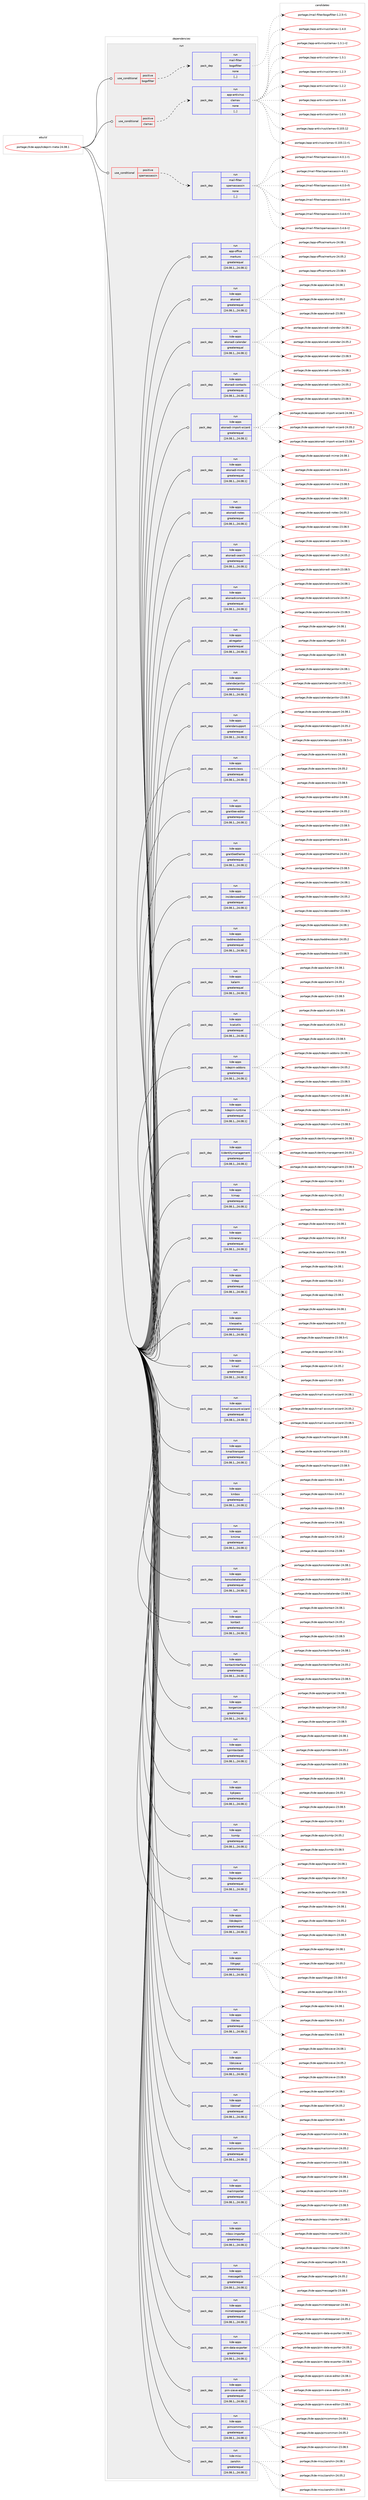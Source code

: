 digraph prolog {

# *************
# Graph options
# *************

newrank=true;
concentrate=true;
compound=true;
graph [rankdir=LR,fontname=Helvetica,fontsize=10,ranksep=1.5];#, ranksep=2.5, nodesep=0.2];
edge  [arrowhead=vee];
node  [fontname=Helvetica,fontsize=10];

# **********
# The ebuild
# **********

subgraph cluster_leftcol {
color=gray;
label=<<i>ebuild</i>>;
id [label="portage://kde-apps/kdepim-meta-24.08.1", color=red, width=4, href="../kde-apps/kdepim-meta-24.08.1.svg"];
}

# ****************
# The dependencies
# ****************

subgraph cluster_midcol {
color=gray;
label=<<i>dependencies</i>>;
subgraph cluster_compile {
fillcolor="#eeeeee";
style=filled;
label=<<i>compile</i>>;
}
subgraph cluster_compileandrun {
fillcolor="#eeeeee";
style=filled;
label=<<i>compile and run</i>>;
}
subgraph cluster_run {
fillcolor="#eeeeee";
style=filled;
label=<<i>run</i>>;
subgraph cond198757 {
dependency751289 [label=<<TABLE BORDER="0" CELLBORDER="1" CELLSPACING="0" CELLPADDING="4"><TR><TD ROWSPAN="3" CELLPADDING="10">use_conditional</TD></TR><TR><TD>positive</TD></TR><TR><TD>bogofilter</TD></TR></TABLE>>, shape=none, color=red];
subgraph pack547161 {
dependency751290 [label=<<TABLE BORDER="0" CELLBORDER="1" CELLSPACING="0" CELLPADDING="4" WIDTH="220"><TR><TD ROWSPAN="6" CELLPADDING="30">pack_dep</TD></TR><TR><TD WIDTH="110">run</TD></TR><TR><TD>mail-filter</TD></TR><TR><TD>bogofilter</TD></TR><TR><TD>none</TD></TR><TR><TD>[,,]</TD></TR></TABLE>>, shape=none, color=blue];
}
dependency751289:e -> dependency751290:w [weight=20,style="dashed",arrowhead="vee"];
}
id:e -> dependency751289:w [weight=20,style="solid",arrowhead="odot"];
subgraph cond198758 {
dependency751291 [label=<<TABLE BORDER="0" CELLBORDER="1" CELLSPACING="0" CELLPADDING="4"><TR><TD ROWSPAN="3" CELLPADDING="10">use_conditional</TD></TR><TR><TD>positive</TD></TR><TR><TD>clamav</TD></TR></TABLE>>, shape=none, color=red];
subgraph pack547162 {
dependency751292 [label=<<TABLE BORDER="0" CELLBORDER="1" CELLSPACING="0" CELLPADDING="4" WIDTH="220"><TR><TD ROWSPAN="6" CELLPADDING="30">pack_dep</TD></TR><TR><TD WIDTH="110">run</TD></TR><TR><TD>app-antivirus</TD></TR><TR><TD>clamav</TD></TR><TR><TD>none</TD></TR><TR><TD>[,,]</TD></TR></TABLE>>, shape=none, color=blue];
}
dependency751291:e -> dependency751292:w [weight=20,style="dashed",arrowhead="vee"];
}
id:e -> dependency751291:w [weight=20,style="solid",arrowhead="odot"];
subgraph cond198759 {
dependency751293 [label=<<TABLE BORDER="0" CELLBORDER="1" CELLSPACING="0" CELLPADDING="4"><TR><TD ROWSPAN="3" CELLPADDING="10">use_conditional</TD></TR><TR><TD>positive</TD></TR><TR><TD>spamassassin</TD></TR></TABLE>>, shape=none, color=red];
subgraph pack547163 {
dependency751294 [label=<<TABLE BORDER="0" CELLBORDER="1" CELLSPACING="0" CELLPADDING="4" WIDTH="220"><TR><TD ROWSPAN="6" CELLPADDING="30">pack_dep</TD></TR><TR><TD WIDTH="110">run</TD></TR><TR><TD>mail-filter</TD></TR><TR><TD>spamassassin</TD></TR><TR><TD>none</TD></TR><TR><TD>[,,]</TD></TR></TABLE>>, shape=none, color=blue];
}
dependency751293:e -> dependency751294:w [weight=20,style="dashed",arrowhead="vee"];
}
id:e -> dependency751293:w [weight=20,style="solid",arrowhead="odot"];
subgraph pack547164 {
dependency751295 [label=<<TABLE BORDER="0" CELLBORDER="1" CELLSPACING="0" CELLPADDING="4" WIDTH="220"><TR><TD ROWSPAN="6" CELLPADDING="30">pack_dep</TD></TR><TR><TD WIDTH="110">run</TD></TR><TR><TD>app-office</TD></TR><TR><TD>merkuro</TD></TR><TR><TD>greaterequal</TD></TR><TR><TD>[24.08.1,,,24.08.1]</TD></TR></TABLE>>, shape=none, color=blue];
}
id:e -> dependency751295:w [weight=20,style="solid",arrowhead="odot"];
subgraph pack547165 {
dependency751296 [label=<<TABLE BORDER="0" CELLBORDER="1" CELLSPACING="0" CELLPADDING="4" WIDTH="220"><TR><TD ROWSPAN="6" CELLPADDING="30">pack_dep</TD></TR><TR><TD WIDTH="110">run</TD></TR><TR><TD>kde-apps</TD></TR><TR><TD>akonadi</TD></TR><TR><TD>greaterequal</TD></TR><TR><TD>[24.08.1,,,24.08.1]</TD></TR></TABLE>>, shape=none, color=blue];
}
id:e -> dependency751296:w [weight=20,style="solid",arrowhead="odot"];
subgraph pack547166 {
dependency751297 [label=<<TABLE BORDER="0" CELLBORDER="1" CELLSPACING="0" CELLPADDING="4" WIDTH="220"><TR><TD ROWSPAN="6" CELLPADDING="30">pack_dep</TD></TR><TR><TD WIDTH="110">run</TD></TR><TR><TD>kde-apps</TD></TR><TR><TD>akonadi-calendar</TD></TR><TR><TD>greaterequal</TD></TR><TR><TD>[24.08.1,,,24.08.1]</TD></TR></TABLE>>, shape=none, color=blue];
}
id:e -> dependency751297:w [weight=20,style="solid",arrowhead="odot"];
subgraph pack547167 {
dependency751298 [label=<<TABLE BORDER="0" CELLBORDER="1" CELLSPACING="0" CELLPADDING="4" WIDTH="220"><TR><TD ROWSPAN="6" CELLPADDING="30">pack_dep</TD></TR><TR><TD WIDTH="110">run</TD></TR><TR><TD>kde-apps</TD></TR><TR><TD>akonadi-contacts</TD></TR><TR><TD>greaterequal</TD></TR><TR><TD>[24.08.1,,,24.08.1]</TD></TR></TABLE>>, shape=none, color=blue];
}
id:e -> dependency751298:w [weight=20,style="solid",arrowhead="odot"];
subgraph pack547168 {
dependency751299 [label=<<TABLE BORDER="0" CELLBORDER="1" CELLSPACING="0" CELLPADDING="4" WIDTH="220"><TR><TD ROWSPAN="6" CELLPADDING="30">pack_dep</TD></TR><TR><TD WIDTH="110">run</TD></TR><TR><TD>kde-apps</TD></TR><TR><TD>akonadi-import-wizard</TD></TR><TR><TD>greaterequal</TD></TR><TR><TD>[24.08.1,,,24.08.1]</TD></TR></TABLE>>, shape=none, color=blue];
}
id:e -> dependency751299:w [weight=20,style="solid",arrowhead="odot"];
subgraph pack547169 {
dependency751300 [label=<<TABLE BORDER="0" CELLBORDER="1" CELLSPACING="0" CELLPADDING="4" WIDTH="220"><TR><TD ROWSPAN="6" CELLPADDING="30">pack_dep</TD></TR><TR><TD WIDTH="110">run</TD></TR><TR><TD>kde-apps</TD></TR><TR><TD>akonadi-mime</TD></TR><TR><TD>greaterequal</TD></TR><TR><TD>[24.08.1,,,24.08.1]</TD></TR></TABLE>>, shape=none, color=blue];
}
id:e -> dependency751300:w [weight=20,style="solid",arrowhead="odot"];
subgraph pack547170 {
dependency751301 [label=<<TABLE BORDER="0" CELLBORDER="1" CELLSPACING="0" CELLPADDING="4" WIDTH="220"><TR><TD ROWSPAN="6" CELLPADDING="30">pack_dep</TD></TR><TR><TD WIDTH="110">run</TD></TR><TR><TD>kde-apps</TD></TR><TR><TD>akonadi-notes</TD></TR><TR><TD>greaterequal</TD></TR><TR><TD>[24.08.1,,,24.08.1]</TD></TR></TABLE>>, shape=none, color=blue];
}
id:e -> dependency751301:w [weight=20,style="solid",arrowhead="odot"];
subgraph pack547171 {
dependency751302 [label=<<TABLE BORDER="0" CELLBORDER="1" CELLSPACING="0" CELLPADDING="4" WIDTH="220"><TR><TD ROWSPAN="6" CELLPADDING="30">pack_dep</TD></TR><TR><TD WIDTH="110">run</TD></TR><TR><TD>kde-apps</TD></TR><TR><TD>akonadi-search</TD></TR><TR><TD>greaterequal</TD></TR><TR><TD>[24.08.1,,,24.08.1]</TD></TR></TABLE>>, shape=none, color=blue];
}
id:e -> dependency751302:w [weight=20,style="solid",arrowhead="odot"];
subgraph pack547172 {
dependency751303 [label=<<TABLE BORDER="0" CELLBORDER="1" CELLSPACING="0" CELLPADDING="4" WIDTH="220"><TR><TD ROWSPAN="6" CELLPADDING="30">pack_dep</TD></TR><TR><TD WIDTH="110">run</TD></TR><TR><TD>kde-apps</TD></TR><TR><TD>akonadiconsole</TD></TR><TR><TD>greaterequal</TD></TR><TR><TD>[24.08.1,,,24.08.1]</TD></TR></TABLE>>, shape=none, color=blue];
}
id:e -> dependency751303:w [weight=20,style="solid",arrowhead="odot"];
subgraph pack547173 {
dependency751304 [label=<<TABLE BORDER="0" CELLBORDER="1" CELLSPACING="0" CELLPADDING="4" WIDTH="220"><TR><TD ROWSPAN="6" CELLPADDING="30">pack_dep</TD></TR><TR><TD WIDTH="110">run</TD></TR><TR><TD>kde-apps</TD></TR><TR><TD>akregator</TD></TR><TR><TD>greaterequal</TD></TR><TR><TD>[24.08.1,,,24.08.1]</TD></TR></TABLE>>, shape=none, color=blue];
}
id:e -> dependency751304:w [weight=20,style="solid",arrowhead="odot"];
subgraph pack547174 {
dependency751305 [label=<<TABLE BORDER="0" CELLBORDER="1" CELLSPACING="0" CELLPADDING="4" WIDTH="220"><TR><TD ROWSPAN="6" CELLPADDING="30">pack_dep</TD></TR><TR><TD WIDTH="110">run</TD></TR><TR><TD>kde-apps</TD></TR><TR><TD>calendarjanitor</TD></TR><TR><TD>greaterequal</TD></TR><TR><TD>[24.08.1,,,24.08.1]</TD></TR></TABLE>>, shape=none, color=blue];
}
id:e -> dependency751305:w [weight=20,style="solid",arrowhead="odot"];
subgraph pack547175 {
dependency751306 [label=<<TABLE BORDER="0" CELLBORDER="1" CELLSPACING="0" CELLPADDING="4" WIDTH="220"><TR><TD ROWSPAN="6" CELLPADDING="30">pack_dep</TD></TR><TR><TD WIDTH="110">run</TD></TR><TR><TD>kde-apps</TD></TR><TR><TD>calendarsupport</TD></TR><TR><TD>greaterequal</TD></TR><TR><TD>[24.08.1,,,24.08.1]</TD></TR></TABLE>>, shape=none, color=blue];
}
id:e -> dependency751306:w [weight=20,style="solid",arrowhead="odot"];
subgraph pack547176 {
dependency751307 [label=<<TABLE BORDER="0" CELLBORDER="1" CELLSPACING="0" CELLPADDING="4" WIDTH="220"><TR><TD ROWSPAN="6" CELLPADDING="30">pack_dep</TD></TR><TR><TD WIDTH="110">run</TD></TR><TR><TD>kde-apps</TD></TR><TR><TD>eventviews</TD></TR><TR><TD>greaterequal</TD></TR><TR><TD>[24.08.1,,,24.08.1]</TD></TR></TABLE>>, shape=none, color=blue];
}
id:e -> dependency751307:w [weight=20,style="solid",arrowhead="odot"];
subgraph pack547177 {
dependency751308 [label=<<TABLE BORDER="0" CELLBORDER="1" CELLSPACING="0" CELLPADDING="4" WIDTH="220"><TR><TD ROWSPAN="6" CELLPADDING="30">pack_dep</TD></TR><TR><TD WIDTH="110">run</TD></TR><TR><TD>kde-apps</TD></TR><TR><TD>grantlee-editor</TD></TR><TR><TD>greaterequal</TD></TR><TR><TD>[24.08.1,,,24.08.1]</TD></TR></TABLE>>, shape=none, color=blue];
}
id:e -> dependency751308:w [weight=20,style="solid",arrowhead="odot"];
subgraph pack547178 {
dependency751309 [label=<<TABLE BORDER="0" CELLBORDER="1" CELLSPACING="0" CELLPADDING="4" WIDTH="220"><TR><TD ROWSPAN="6" CELLPADDING="30">pack_dep</TD></TR><TR><TD WIDTH="110">run</TD></TR><TR><TD>kde-apps</TD></TR><TR><TD>grantleetheme</TD></TR><TR><TD>greaterequal</TD></TR><TR><TD>[24.08.1,,,24.08.1]</TD></TR></TABLE>>, shape=none, color=blue];
}
id:e -> dependency751309:w [weight=20,style="solid",arrowhead="odot"];
subgraph pack547179 {
dependency751310 [label=<<TABLE BORDER="0" CELLBORDER="1" CELLSPACING="0" CELLPADDING="4" WIDTH="220"><TR><TD ROWSPAN="6" CELLPADDING="30">pack_dep</TD></TR><TR><TD WIDTH="110">run</TD></TR><TR><TD>kde-apps</TD></TR><TR><TD>incidenceeditor</TD></TR><TR><TD>greaterequal</TD></TR><TR><TD>[24.08.1,,,24.08.1]</TD></TR></TABLE>>, shape=none, color=blue];
}
id:e -> dependency751310:w [weight=20,style="solid",arrowhead="odot"];
subgraph pack547180 {
dependency751311 [label=<<TABLE BORDER="0" CELLBORDER="1" CELLSPACING="0" CELLPADDING="4" WIDTH="220"><TR><TD ROWSPAN="6" CELLPADDING="30">pack_dep</TD></TR><TR><TD WIDTH="110">run</TD></TR><TR><TD>kde-apps</TD></TR><TR><TD>kaddressbook</TD></TR><TR><TD>greaterequal</TD></TR><TR><TD>[24.08.1,,,24.08.1]</TD></TR></TABLE>>, shape=none, color=blue];
}
id:e -> dependency751311:w [weight=20,style="solid",arrowhead="odot"];
subgraph pack547181 {
dependency751312 [label=<<TABLE BORDER="0" CELLBORDER="1" CELLSPACING="0" CELLPADDING="4" WIDTH="220"><TR><TD ROWSPAN="6" CELLPADDING="30">pack_dep</TD></TR><TR><TD WIDTH="110">run</TD></TR><TR><TD>kde-apps</TD></TR><TR><TD>kalarm</TD></TR><TR><TD>greaterequal</TD></TR><TR><TD>[24.08.1,,,24.08.1]</TD></TR></TABLE>>, shape=none, color=blue];
}
id:e -> dependency751312:w [weight=20,style="solid",arrowhead="odot"];
subgraph pack547182 {
dependency751313 [label=<<TABLE BORDER="0" CELLBORDER="1" CELLSPACING="0" CELLPADDING="4" WIDTH="220"><TR><TD ROWSPAN="6" CELLPADDING="30">pack_dep</TD></TR><TR><TD WIDTH="110">run</TD></TR><TR><TD>kde-apps</TD></TR><TR><TD>kcalutils</TD></TR><TR><TD>greaterequal</TD></TR><TR><TD>[24.08.1,,,24.08.1]</TD></TR></TABLE>>, shape=none, color=blue];
}
id:e -> dependency751313:w [weight=20,style="solid",arrowhead="odot"];
subgraph pack547183 {
dependency751314 [label=<<TABLE BORDER="0" CELLBORDER="1" CELLSPACING="0" CELLPADDING="4" WIDTH="220"><TR><TD ROWSPAN="6" CELLPADDING="30">pack_dep</TD></TR><TR><TD WIDTH="110">run</TD></TR><TR><TD>kde-apps</TD></TR><TR><TD>kdepim-addons</TD></TR><TR><TD>greaterequal</TD></TR><TR><TD>[24.08.1,,,24.08.1]</TD></TR></TABLE>>, shape=none, color=blue];
}
id:e -> dependency751314:w [weight=20,style="solid",arrowhead="odot"];
subgraph pack547184 {
dependency751315 [label=<<TABLE BORDER="0" CELLBORDER="1" CELLSPACING="0" CELLPADDING="4" WIDTH="220"><TR><TD ROWSPAN="6" CELLPADDING="30">pack_dep</TD></TR><TR><TD WIDTH="110">run</TD></TR><TR><TD>kde-apps</TD></TR><TR><TD>kdepim-runtime</TD></TR><TR><TD>greaterequal</TD></TR><TR><TD>[24.08.1,,,24.08.1]</TD></TR></TABLE>>, shape=none, color=blue];
}
id:e -> dependency751315:w [weight=20,style="solid",arrowhead="odot"];
subgraph pack547185 {
dependency751316 [label=<<TABLE BORDER="0" CELLBORDER="1" CELLSPACING="0" CELLPADDING="4" WIDTH="220"><TR><TD ROWSPAN="6" CELLPADDING="30">pack_dep</TD></TR><TR><TD WIDTH="110">run</TD></TR><TR><TD>kde-apps</TD></TR><TR><TD>kidentitymanagement</TD></TR><TR><TD>greaterequal</TD></TR><TR><TD>[24.08.1,,,24.08.1]</TD></TR></TABLE>>, shape=none, color=blue];
}
id:e -> dependency751316:w [weight=20,style="solid",arrowhead="odot"];
subgraph pack547186 {
dependency751317 [label=<<TABLE BORDER="0" CELLBORDER="1" CELLSPACING="0" CELLPADDING="4" WIDTH="220"><TR><TD ROWSPAN="6" CELLPADDING="30">pack_dep</TD></TR><TR><TD WIDTH="110">run</TD></TR><TR><TD>kde-apps</TD></TR><TR><TD>kimap</TD></TR><TR><TD>greaterequal</TD></TR><TR><TD>[24.08.1,,,24.08.1]</TD></TR></TABLE>>, shape=none, color=blue];
}
id:e -> dependency751317:w [weight=20,style="solid",arrowhead="odot"];
subgraph pack547187 {
dependency751318 [label=<<TABLE BORDER="0" CELLBORDER="1" CELLSPACING="0" CELLPADDING="4" WIDTH="220"><TR><TD ROWSPAN="6" CELLPADDING="30">pack_dep</TD></TR><TR><TD WIDTH="110">run</TD></TR><TR><TD>kde-apps</TD></TR><TR><TD>kitinerary</TD></TR><TR><TD>greaterequal</TD></TR><TR><TD>[24.08.1,,,24.08.1]</TD></TR></TABLE>>, shape=none, color=blue];
}
id:e -> dependency751318:w [weight=20,style="solid",arrowhead="odot"];
subgraph pack547188 {
dependency751319 [label=<<TABLE BORDER="0" CELLBORDER="1" CELLSPACING="0" CELLPADDING="4" WIDTH="220"><TR><TD ROWSPAN="6" CELLPADDING="30">pack_dep</TD></TR><TR><TD WIDTH="110">run</TD></TR><TR><TD>kde-apps</TD></TR><TR><TD>kldap</TD></TR><TR><TD>greaterequal</TD></TR><TR><TD>[24.08.1,,,24.08.1]</TD></TR></TABLE>>, shape=none, color=blue];
}
id:e -> dependency751319:w [weight=20,style="solid",arrowhead="odot"];
subgraph pack547189 {
dependency751320 [label=<<TABLE BORDER="0" CELLBORDER="1" CELLSPACING="0" CELLPADDING="4" WIDTH="220"><TR><TD ROWSPAN="6" CELLPADDING="30">pack_dep</TD></TR><TR><TD WIDTH="110">run</TD></TR><TR><TD>kde-apps</TD></TR><TR><TD>kleopatra</TD></TR><TR><TD>greaterequal</TD></TR><TR><TD>[24.08.1,,,24.08.1]</TD></TR></TABLE>>, shape=none, color=blue];
}
id:e -> dependency751320:w [weight=20,style="solid",arrowhead="odot"];
subgraph pack547190 {
dependency751321 [label=<<TABLE BORDER="0" CELLBORDER="1" CELLSPACING="0" CELLPADDING="4" WIDTH="220"><TR><TD ROWSPAN="6" CELLPADDING="30">pack_dep</TD></TR><TR><TD WIDTH="110">run</TD></TR><TR><TD>kde-apps</TD></TR><TR><TD>kmail</TD></TR><TR><TD>greaterequal</TD></TR><TR><TD>[24.08.1,,,24.08.1]</TD></TR></TABLE>>, shape=none, color=blue];
}
id:e -> dependency751321:w [weight=20,style="solid",arrowhead="odot"];
subgraph pack547191 {
dependency751322 [label=<<TABLE BORDER="0" CELLBORDER="1" CELLSPACING="0" CELLPADDING="4" WIDTH="220"><TR><TD ROWSPAN="6" CELLPADDING="30">pack_dep</TD></TR><TR><TD WIDTH="110">run</TD></TR><TR><TD>kde-apps</TD></TR><TR><TD>kmail-account-wizard</TD></TR><TR><TD>greaterequal</TD></TR><TR><TD>[24.08.1,,,24.08.1]</TD></TR></TABLE>>, shape=none, color=blue];
}
id:e -> dependency751322:w [weight=20,style="solid",arrowhead="odot"];
subgraph pack547192 {
dependency751323 [label=<<TABLE BORDER="0" CELLBORDER="1" CELLSPACING="0" CELLPADDING="4" WIDTH="220"><TR><TD ROWSPAN="6" CELLPADDING="30">pack_dep</TD></TR><TR><TD WIDTH="110">run</TD></TR><TR><TD>kde-apps</TD></TR><TR><TD>kmailtransport</TD></TR><TR><TD>greaterequal</TD></TR><TR><TD>[24.08.1,,,24.08.1]</TD></TR></TABLE>>, shape=none, color=blue];
}
id:e -> dependency751323:w [weight=20,style="solid",arrowhead="odot"];
subgraph pack547193 {
dependency751324 [label=<<TABLE BORDER="0" CELLBORDER="1" CELLSPACING="0" CELLPADDING="4" WIDTH="220"><TR><TD ROWSPAN="6" CELLPADDING="30">pack_dep</TD></TR><TR><TD WIDTH="110">run</TD></TR><TR><TD>kde-apps</TD></TR><TR><TD>kmbox</TD></TR><TR><TD>greaterequal</TD></TR><TR><TD>[24.08.1,,,24.08.1]</TD></TR></TABLE>>, shape=none, color=blue];
}
id:e -> dependency751324:w [weight=20,style="solid",arrowhead="odot"];
subgraph pack547194 {
dependency751325 [label=<<TABLE BORDER="0" CELLBORDER="1" CELLSPACING="0" CELLPADDING="4" WIDTH="220"><TR><TD ROWSPAN="6" CELLPADDING="30">pack_dep</TD></TR><TR><TD WIDTH="110">run</TD></TR><TR><TD>kde-apps</TD></TR><TR><TD>kmime</TD></TR><TR><TD>greaterequal</TD></TR><TR><TD>[24.08.1,,,24.08.1]</TD></TR></TABLE>>, shape=none, color=blue];
}
id:e -> dependency751325:w [weight=20,style="solid",arrowhead="odot"];
subgraph pack547195 {
dependency751326 [label=<<TABLE BORDER="0" CELLBORDER="1" CELLSPACING="0" CELLPADDING="4" WIDTH="220"><TR><TD ROWSPAN="6" CELLPADDING="30">pack_dep</TD></TR><TR><TD WIDTH="110">run</TD></TR><TR><TD>kde-apps</TD></TR><TR><TD>konsolekalendar</TD></TR><TR><TD>greaterequal</TD></TR><TR><TD>[24.08.1,,,24.08.1]</TD></TR></TABLE>>, shape=none, color=blue];
}
id:e -> dependency751326:w [weight=20,style="solid",arrowhead="odot"];
subgraph pack547196 {
dependency751327 [label=<<TABLE BORDER="0" CELLBORDER="1" CELLSPACING="0" CELLPADDING="4" WIDTH="220"><TR><TD ROWSPAN="6" CELLPADDING="30">pack_dep</TD></TR><TR><TD WIDTH="110">run</TD></TR><TR><TD>kde-apps</TD></TR><TR><TD>kontact</TD></TR><TR><TD>greaterequal</TD></TR><TR><TD>[24.08.1,,,24.08.1]</TD></TR></TABLE>>, shape=none, color=blue];
}
id:e -> dependency751327:w [weight=20,style="solid",arrowhead="odot"];
subgraph pack547197 {
dependency751328 [label=<<TABLE BORDER="0" CELLBORDER="1" CELLSPACING="0" CELLPADDING="4" WIDTH="220"><TR><TD ROWSPAN="6" CELLPADDING="30">pack_dep</TD></TR><TR><TD WIDTH="110">run</TD></TR><TR><TD>kde-apps</TD></TR><TR><TD>kontactinterface</TD></TR><TR><TD>greaterequal</TD></TR><TR><TD>[24.08.1,,,24.08.1]</TD></TR></TABLE>>, shape=none, color=blue];
}
id:e -> dependency751328:w [weight=20,style="solid",arrowhead="odot"];
subgraph pack547198 {
dependency751329 [label=<<TABLE BORDER="0" CELLBORDER="1" CELLSPACING="0" CELLPADDING="4" WIDTH="220"><TR><TD ROWSPAN="6" CELLPADDING="30">pack_dep</TD></TR><TR><TD WIDTH="110">run</TD></TR><TR><TD>kde-apps</TD></TR><TR><TD>korganizer</TD></TR><TR><TD>greaterequal</TD></TR><TR><TD>[24.08.1,,,24.08.1]</TD></TR></TABLE>>, shape=none, color=blue];
}
id:e -> dependency751329:w [weight=20,style="solid",arrowhead="odot"];
subgraph pack547199 {
dependency751330 [label=<<TABLE BORDER="0" CELLBORDER="1" CELLSPACING="0" CELLPADDING="4" WIDTH="220"><TR><TD ROWSPAN="6" CELLPADDING="30">pack_dep</TD></TR><TR><TD WIDTH="110">run</TD></TR><TR><TD>kde-apps</TD></TR><TR><TD>kpimtextedit</TD></TR><TR><TD>greaterequal</TD></TR><TR><TD>[24.08.1,,,24.08.1]</TD></TR></TABLE>>, shape=none, color=blue];
}
id:e -> dependency751330:w [weight=20,style="solid",arrowhead="odot"];
subgraph pack547200 {
dependency751331 [label=<<TABLE BORDER="0" CELLBORDER="1" CELLSPACING="0" CELLPADDING="4" WIDTH="220"><TR><TD ROWSPAN="6" CELLPADDING="30">pack_dep</TD></TR><TR><TD WIDTH="110">run</TD></TR><TR><TD>kde-apps</TD></TR><TR><TD>kpkpass</TD></TR><TR><TD>greaterequal</TD></TR><TR><TD>[24.08.1,,,24.08.1]</TD></TR></TABLE>>, shape=none, color=blue];
}
id:e -> dependency751331:w [weight=20,style="solid",arrowhead="odot"];
subgraph pack547201 {
dependency751332 [label=<<TABLE BORDER="0" CELLBORDER="1" CELLSPACING="0" CELLPADDING="4" WIDTH="220"><TR><TD ROWSPAN="6" CELLPADDING="30">pack_dep</TD></TR><TR><TD WIDTH="110">run</TD></TR><TR><TD>kde-apps</TD></TR><TR><TD>ksmtp</TD></TR><TR><TD>greaterequal</TD></TR><TR><TD>[24.08.1,,,24.08.1]</TD></TR></TABLE>>, shape=none, color=blue];
}
id:e -> dependency751332:w [weight=20,style="solid",arrowhead="odot"];
subgraph pack547202 {
dependency751333 [label=<<TABLE BORDER="0" CELLBORDER="1" CELLSPACING="0" CELLPADDING="4" WIDTH="220"><TR><TD ROWSPAN="6" CELLPADDING="30">pack_dep</TD></TR><TR><TD WIDTH="110">run</TD></TR><TR><TD>kde-apps</TD></TR><TR><TD>libgravatar</TD></TR><TR><TD>greaterequal</TD></TR><TR><TD>[24.08.1,,,24.08.1]</TD></TR></TABLE>>, shape=none, color=blue];
}
id:e -> dependency751333:w [weight=20,style="solid",arrowhead="odot"];
subgraph pack547203 {
dependency751334 [label=<<TABLE BORDER="0" CELLBORDER="1" CELLSPACING="0" CELLPADDING="4" WIDTH="220"><TR><TD ROWSPAN="6" CELLPADDING="30">pack_dep</TD></TR><TR><TD WIDTH="110">run</TD></TR><TR><TD>kde-apps</TD></TR><TR><TD>libkdepim</TD></TR><TR><TD>greaterequal</TD></TR><TR><TD>[24.08.1,,,24.08.1]</TD></TR></TABLE>>, shape=none, color=blue];
}
id:e -> dependency751334:w [weight=20,style="solid",arrowhead="odot"];
subgraph pack547204 {
dependency751335 [label=<<TABLE BORDER="0" CELLBORDER="1" CELLSPACING="0" CELLPADDING="4" WIDTH="220"><TR><TD ROWSPAN="6" CELLPADDING="30">pack_dep</TD></TR><TR><TD WIDTH="110">run</TD></TR><TR><TD>kde-apps</TD></TR><TR><TD>libkgapi</TD></TR><TR><TD>greaterequal</TD></TR><TR><TD>[24.08.1,,,24.08.1]</TD></TR></TABLE>>, shape=none, color=blue];
}
id:e -> dependency751335:w [weight=20,style="solid",arrowhead="odot"];
subgraph pack547205 {
dependency751336 [label=<<TABLE BORDER="0" CELLBORDER="1" CELLSPACING="0" CELLPADDING="4" WIDTH="220"><TR><TD ROWSPAN="6" CELLPADDING="30">pack_dep</TD></TR><TR><TD WIDTH="110">run</TD></TR><TR><TD>kde-apps</TD></TR><TR><TD>libkleo</TD></TR><TR><TD>greaterequal</TD></TR><TR><TD>[24.08.1,,,24.08.1]</TD></TR></TABLE>>, shape=none, color=blue];
}
id:e -> dependency751336:w [weight=20,style="solid",arrowhead="odot"];
subgraph pack547206 {
dependency751337 [label=<<TABLE BORDER="0" CELLBORDER="1" CELLSPACING="0" CELLPADDING="4" WIDTH="220"><TR><TD ROWSPAN="6" CELLPADDING="30">pack_dep</TD></TR><TR><TD WIDTH="110">run</TD></TR><TR><TD>kde-apps</TD></TR><TR><TD>libksieve</TD></TR><TR><TD>greaterequal</TD></TR><TR><TD>[24.08.1,,,24.08.1]</TD></TR></TABLE>>, shape=none, color=blue];
}
id:e -> dependency751337:w [weight=20,style="solid",arrowhead="odot"];
subgraph pack547207 {
dependency751338 [label=<<TABLE BORDER="0" CELLBORDER="1" CELLSPACING="0" CELLPADDING="4" WIDTH="220"><TR><TD ROWSPAN="6" CELLPADDING="30">pack_dep</TD></TR><TR><TD WIDTH="110">run</TD></TR><TR><TD>kde-apps</TD></TR><TR><TD>libktnef</TD></TR><TR><TD>greaterequal</TD></TR><TR><TD>[24.08.1,,,24.08.1]</TD></TR></TABLE>>, shape=none, color=blue];
}
id:e -> dependency751338:w [weight=20,style="solid",arrowhead="odot"];
subgraph pack547208 {
dependency751339 [label=<<TABLE BORDER="0" CELLBORDER="1" CELLSPACING="0" CELLPADDING="4" WIDTH="220"><TR><TD ROWSPAN="6" CELLPADDING="30">pack_dep</TD></TR><TR><TD WIDTH="110">run</TD></TR><TR><TD>kde-apps</TD></TR><TR><TD>mailcommon</TD></TR><TR><TD>greaterequal</TD></TR><TR><TD>[24.08.1,,,24.08.1]</TD></TR></TABLE>>, shape=none, color=blue];
}
id:e -> dependency751339:w [weight=20,style="solid",arrowhead="odot"];
subgraph pack547209 {
dependency751340 [label=<<TABLE BORDER="0" CELLBORDER="1" CELLSPACING="0" CELLPADDING="4" WIDTH="220"><TR><TD ROWSPAN="6" CELLPADDING="30">pack_dep</TD></TR><TR><TD WIDTH="110">run</TD></TR><TR><TD>kde-apps</TD></TR><TR><TD>mailimporter</TD></TR><TR><TD>greaterequal</TD></TR><TR><TD>[24.08.1,,,24.08.1]</TD></TR></TABLE>>, shape=none, color=blue];
}
id:e -> dependency751340:w [weight=20,style="solid",arrowhead="odot"];
subgraph pack547210 {
dependency751341 [label=<<TABLE BORDER="0" CELLBORDER="1" CELLSPACING="0" CELLPADDING="4" WIDTH="220"><TR><TD ROWSPAN="6" CELLPADDING="30">pack_dep</TD></TR><TR><TD WIDTH="110">run</TD></TR><TR><TD>kde-apps</TD></TR><TR><TD>mbox-importer</TD></TR><TR><TD>greaterequal</TD></TR><TR><TD>[24.08.1,,,24.08.1]</TD></TR></TABLE>>, shape=none, color=blue];
}
id:e -> dependency751341:w [weight=20,style="solid",arrowhead="odot"];
subgraph pack547211 {
dependency751342 [label=<<TABLE BORDER="0" CELLBORDER="1" CELLSPACING="0" CELLPADDING="4" WIDTH="220"><TR><TD ROWSPAN="6" CELLPADDING="30">pack_dep</TD></TR><TR><TD WIDTH="110">run</TD></TR><TR><TD>kde-apps</TD></TR><TR><TD>messagelib</TD></TR><TR><TD>greaterequal</TD></TR><TR><TD>[24.08.1,,,24.08.1]</TD></TR></TABLE>>, shape=none, color=blue];
}
id:e -> dependency751342:w [weight=20,style="solid",arrowhead="odot"];
subgraph pack547212 {
dependency751343 [label=<<TABLE BORDER="0" CELLBORDER="1" CELLSPACING="0" CELLPADDING="4" WIDTH="220"><TR><TD ROWSPAN="6" CELLPADDING="30">pack_dep</TD></TR><TR><TD WIDTH="110">run</TD></TR><TR><TD>kde-apps</TD></TR><TR><TD>mimetreeparser</TD></TR><TR><TD>greaterequal</TD></TR><TR><TD>[24.08.1,,,24.08.1]</TD></TR></TABLE>>, shape=none, color=blue];
}
id:e -> dependency751343:w [weight=20,style="solid",arrowhead="odot"];
subgraph pack547213 {
dependency751344 [label=<<TABLE BORDER="0" CELLBORDER="1" CELLSPACING="0" CELLPADDING="4" WIDTH="220"><TR><TD ROWSPAN="6" CELLPADDING="30">pack_dep</TD></TR><TR><TD WIDTH="110">run</TD></TR><TR><TD>kde-apps</TD></TR><TR><TD>pim-data-exporter</TD></TR><TR><TD>greaterequal</TD></TR><TR><TD>[24.08.1,,,24.08.1]</TD></TR></TABLE>>, shape=none, color=blue];
}
id:e -> dependency751344:w [weight=20,style="solid",arrowhead="odot"];
subgraph pack547214 {
dependency751345 [label=<<TABLE BORDER="0" CELLBORDER="1" CELLSPACING="0" CELLPADDING="4" WIDTH="220"><TR><TD ROWSPAN="6" CELLPADDING="30">pack_dep</TD></TR><TR><TD WIDTH="110">run</TD></TR><TR><TD>kde-apps</TD></TR><TR><TD>pim-sieve-editor</TD></TR><TR><TD>greaterequal</TD></TR><TR><TD>[24.08.1,,,24.08.1]</TD></TR></TABLE>>, shape=none, color=blue];
}
id:e -> dependency751345:w [weight=20,style="solid",arrowhead="odot"];
subgraph pack547215 {
dependency751346 [label=<<TABLE BORDER="0" CELLBORDER="1" CELLSPACING="0" CELLPADDING="4" WIDTH="220"><TR><TD ROWSPAN="6" CELLPADDING="30">pack_dep</TD></TR><TR><TD WIDTH="110">run</TD></TR><TR><TD>kde-apps</TD></TR><TR><TD>pimcommon</TD></TR><TR><TD>greaterequal</TD></TR><TR><TD>[24.08.1,,,24.08.1]</TD></TR></TABLE>>, shape=none, color=blue];
}
id:e -> dependency751346:w [weight=20,style="solid",arrowhead="odot"];
subgraph pack547216 {
dependency751347 [label=<<TABLE BORDER="0" CELLBORDER="1" CELLSPACING="0" CELLPADDING="4" WIDTH="220"><TR><TD ROWSPAN="6" CELLPADDING="30">pack_dep</TD></TR><TR><TD WIDTH="110">run</TD></TR><TR><TD>kde-misc</TD></TR><TR><TD>zanshin</TD></TR><TR><TD>greaterequal</TD></TR><TR><TD>[24.08.1,,,24.08.1]</TD></TR></TABLE>>, shape=none, color=blue];
}
id:e -> dependency751347:w [weight=20,style="solid",arrowhead="odot"];
}
}

# **************
# The candidates
# **************

subgraph cluster_choices {
rank=same;
color=gray;
label=<<i>candidates</i>>;

subgraph choice547161 {
color=black;
nodesep=1;
choice109971051084510210510811610111447981111031111021051081161011144549465046534511449 [label="portage://mail-filter/bogofilter-1.2.5-r1", color=red, width=4,href="../mail-filter/bogofilter-1.2.5-r1.svg"];
dependency751290:e -> choice109971051084510210510811610111447981111031111021051081161011144549465046534511449:w [style=dotted,weight="100"];
}
subgraph choice547162 {
color=black;
nodesep=1;
choice97112112459711011610511810511411711547991089710997118454946524648 [label="portage://app-antivirus/clamav-1.4.0", color=red, width=4,href="../app-antivirus/clamav-1.4.0.svg"];
choice971121124597110116105118105114117115479910897109971184549465146494511450 [label="portage://app-antivirus/clamav-1.3.1-r2", color=red, width=4,href="../app-antivirus/clamav-1.3.1-r2.svg"];
choice97112112459711011610511810511411711547991089710997118454946514649 [label="portage://app-antivirus/clamav-1.3.1", color=red, width=4,href="../app-antivirus/clamav-1.3.1.svg"];
choice97112112459711011610511810511411711547991089710997118454946504651 [label="portage://app-antivirus/clamav-1.2.3", color=red, width=4,href="../app-antivirus/clamav-1.2.3.svg"];
choice97112112459711011610511810511411711547991089710997118454946504650 [label="portage://app-antivirus/clamav-1.2.2", color=red, width=4,href="../app-antivirus/clamav-1.2.2.svg"];
choice97112112459711011610511810511411711547991089710997118454946484654 [label="portage://app-antivirus/clamav-1.0.6", color=red, width=4,href="../app-antivirus/clamav-1.0.6.svg"];
choice97112112459711011610511810511411711547991089710997118454946484653 [label="portage://app-antivirus/clamav-1.0.5", color=red, width=4,href="../app-antivirus/clamav-1.0.5.svg"];
choice97112112459711011610511810511411711547991089710997118454846494851464950 [label="portage://app-antivirus/clamav-0.103.12", color=red, width=4,href="../app-antivirus/clamav-0.103.12.svg"];
choice971121124597110116105118105114117115479910897109971184548464948514649494511449 [label="portage://app-antivirus/clamav-0.103.11-r1", color=red, width=4,href="../app-antivirus/clamav-0.103.11-r1.svg"];
dependency751292:e -> choice97112112459711011610511810511411711547991089710997118454946524648:w [style=dotted,weight="100"];
dependency751292:e -> choice971121124597110116105118105114117115479910897109971184549465146494511450:w [style=dotted,weight="100"];
dependency751292:e -> choice97112112459711011610511810511411711547991089710997118454946514649:w [style=dotted,weight="100"];
dependency751292:e -> choice97112112459711011610511810511411711547991089710997118454946504651:w [style=dotted,weight="100"];
dependency751292:e -> choice97112112459711011610511810511411711547991089710997118454946504650:w [style=dotted,weight="100"];
dependency751292:e -> choice97112112459711011610511810511411711547991089710997118454946484654:w [style=dotted,weight="100"];
dependency751292:e -> choice97112112459711011610511810511411711547991089710997118454946484653:w [style=dotted,weight="100"];
dependency751292:e -> choice97112112459711011610511810511411711547991089710997118454846494851464950:w [style=dotted,weight="100"];
dependency751292:e -> choice971121124597110116105118105114117115479910897109971184548464948514649494511449:w [style=dotted,weight="100"];
}
subgraph choice547163 {
color=black;
nodesep=1;
choice1099710510845102105108116101114471151129710997115115971151151051104552464846494511449 [label="portage://mail-filter/spamassassin-4.0.1-r1", color=red, width=4,href="../mail-filter/spamassassin-4.0.1-r1.svg"];
choice109971051084510210510811610111447115112971099711511597115115105110455246484649 [label="portage://mail-filter/spamassassin-4.0.1", color=red, width=4,href="../mail-filter/spamassassin-4.0.1.svg"];
choice1099710510845102105108116101114471151129710997115115971151151051104552464846484511453 [label="portage://mail-filter/spamassassin-4.0.0-r5", color=red, width=4,href="../mail-filter/spamassassin-4.0.0-r5.svg"];
choice1099710510845102105108116101114471151129710997115115971151151051104552464846484511452 [label="portage://mail-filter/spamassassin-4.0.0-r4", color=red, width=4,href="../mail-filter/spamassassin-4.0.0-r4.svg"];
choice1099710510845102105108116101114471151129710997115115971151151051104551465246544511451 [label="portage://mail-filter/spamassassin-3.4.6-r3", color=red, width=4,href="../mail-filter/spamassassin-3.4.6-r3.svg"];
choice1099710510845102105108116101114471151129710997115115971151151051104551465246544511450 [label="portage://mail-filter/spamassassin-3.4.6-r2", color=red, width=4,href="../mail-filter/spamassassin-3.4.6-r2.svg"];
dependency751294:e -> choice1099710510845102105108116101114471151129710997115115971151151051104552464846494511449:w [style=dotted,weight="100"];
dependency751294:e -> choice109971051084510210510811610111447115112971099711511597115115105110455246484649:w [style=dotted,weight="100"];
dependency751294:e -> choice1099710510845102105108116101114471151129710997115115971151151051104552464846484511453:w [style=dotted,weight="100"];
dependency751294:e -> choice1099710510845102105108116101114471151129710997115115971151151051104552464846484511452:w [style=dotted,weight="100"];
dependency751294:e -> choice1099710510845102105108116101114471151129710997115115971151151051104551465246544511451:w [style=dotted,weight="100"];
dependency751294:e -> choice1099710510845102105108116101114471151129710997115115971151151051104551465246544511450:w [style=dotted,weight="100"];
}
subgraph choice547164 {
color=black;
nodesep=1;
choice971121124511110210210599101471091011141071171141114550524648564649 [label="portage://app-office/merkuro-24.08.1", color=red, width=4,href="../app-office/merkuro-24.08.1.svg"];
choice971121124511110210210599101471091011141071171141114550524648534650 [label="portage://app-office/merkuro-24.05.2", color=red, width=4,href="../app-office/merkuro-24.05.2.svg"];
choice971121124511110210210599101471091011141071171141114550514648564653 [label="portage://app-office/merkuro-23.08.5", color=red, width=4,href="../app-office/merkuro-23.08.5.svg"];
dependency751295:e -> choice971121124511110210210599101471091011141071171141114550524648564649:w [style=dotted,weight="100"];
dependency751295:e -> choice971121124511110210210599101471091011141071171141114550524648534650:w [style=dotted,weight="100"];
dependency751295:e -> choice971121124511110210210599101471091011141071171141114550514648564653:w [style=dotted,weight="100"];
}
subgraph choice547165 {
color=black;
nodesep=1;
choice10710010145971121121154797107111110971001054550524648564649 [label="portage://kde-apps/akonadi-24.08.1", color=red, width=4,href="../kde-apps/akonadi-24.08.1.svg"];
choice10710010145971121121154797107111110971001054550524648534650 [label="portage://kde-apps/akonadi-24.05.2", color=red, width=4,href="../kde-apps/akonadi-24.05.2.svg"];
choice10710010145971121121154797107111110971001054550514648564653 [label="portage://kde-apps/akonadi-23.08.5", color=red, width=4,href="../kde-apps/akonadi-23.08.5.svg"];
dependency751296:e -> choice10710010145971121121154797107111110971001054550524648564649:w [style=dotted,weight="100"];
dependency751296:e -> choice10710010145971121121154797107111110971001054550524648534650:w [style=dotted,weight="100"];
dependency751296:e -> choice10710010145971121121154797107111110971001054550514648564653:w [style=dotted,weight="100"];
}
subgraph choice547166 {
color=black;
nodesep=1;
choice1071001014597112112115479710711111097100105459997108101110100971144550524648564649 [label="portage://kde-apps/akonadi-calendar-24.08.1", color=red, width=4,href="../kde-apps/akonadi-calendar-24.08.1.svg"];
choice1071001014597112112115479710711111097100105459997108101110100971144550524648534650 [label="portage://kde-apps/akonadi-calendar-24.05.2", color=red, width=4,href="../kde-apps/akonadi-calendar-24.05.2.svg"];
choice1071001014597112112115479710711111097100105459997108101110100971144550514648564653 [label="portage://kde-apps/akonadi-calendar-23.08.5", color=red, width=4,href="../kde-apps/akonadi-calendar-23.08.5.svg"];
dependency751297:e -> choice1071001014597112112115479710711111097100105459997108101110100971144550524648564649:w [style=dotted,weight="100"];
dependency751297:e -> choice1071001014597112112115479710711111097100105459997108101110100971144550524648534650:w [style=dotted,weight="100"];
dependency751297:e -> choice1071001014597112112115479710711111097100105459997108101110100971144550514648564653:w [style=dotted,weight="100"];
}
subgraph choice547167 {
color=black;
nodesep=1;
choice1071001014597112112115479710711111097100105459911111011697991161154550524648564649 [label="portage://kde-apps/akonadi-contacts-24.08.1", color=red, width=4,href="../kde-apps/akonadi-contacts-24.08.1.svg"];
choice1071001014597112112115479710711111097100105459911111011697991161154550524648534650 [label="portage://kde-apps/akonadi-contacts-24.05.2", color=red, width=4,href="../kde-apps/akonadi-contacts-24.05.2.svg"];
choice1071001014597112112115479710711111097100105459911111011697991161154550514648564653 [label="portage://kde-apps/akonadi-contacts-23.08.5", color=red, width=4,href="../kde-apps/akonadi-contacts-23.08.5.svg"];
dependency751298:e -> choice1071001014597112112115479710711111097100105459911111011697991161154550524648564649:w [style=dotted,weight="100"];
dependency751298:e -> choice1071001014597112112115479710711111097100105459911111011697991161154550524648534650:w [style=dotted,weight="100"];
dependency751298:e -> choice1071001014597112112115479710711111097100105459911111011697991161154550514648564653:w [style=dotted,weight="100"];
}
subgraph choice547168 {
color=black;
nodesep=1;
choice10710010145971121121154797107111110971001054510510911211111411645119105122971141004550524648564649 [label="portage://kde-apps/akonadi-import-wizard-24.08.1", color=red, width=4,href="../kde-apps/akonadi-import-wizard-24.08.1.svg"];
choice10710010145971121121154797107111110971001054510510911211111411645119105122971141004550524648534650 [label="portage://kde-apps/akonadi-import-wizard-24.05.2", color=red, width=4,href="../kde-apps/akonadi-import-wizard-24.05.2.svg"];
choice10710010145971121121154797107111110971001054510510911211111411645119105122971141004550514648564653 [label="portage://kde-apps/akonadi-import-wizard-23.08.5", color=red, width=4,href="../kde-apps/akonadi-import-wizard-23.08.5.svg"];
dependency751299:e -> choice10710010145971121121154797107111110971001054510510911211111411645119105122971141004550524648564649:w [style=dotted,weight="100"];
dependency751299:e -> choice10710010145971121121154797107111110971001054510510911211111411645119105122971141004550524648534650:w [style=dotted,weight="100"];
dependency751299:e -> choice10710010145971121121154797107111110971001054510510911211111411645119105122971141004550514648564653:w [style=dotted,weight="100"];
}
subgraph choice547169 {
color=black;
nodesep=1;
choice1071001014597112112115479710711111097100105451091051091014550524648564649 [label="portage://kde-apps/akonadi-mime-24.08.1", color=red, width=4,href="../kde-apps/akonadi-mime-24.08.1.svg"];
choice1071001014597112112115479710711111097100105451091051091014550524648534650 [label="portage://kde-apps/akonadi-mime-24.05.2", color=red, width=4,href="../kde-apps/akonadi-mime-24.05.2.svg"];
choice1071001014597112112115479710711111097100105451091051091014550514648564653 [label="portage://kde-apps/akonadi-mime-23.08.5", color=red, width=4,href="../kde-apps/akonadi-mime-23.08.5.svg"];
dependency751300:e -> choice1071001014597112112115479710711111097100105451091051091014550524648564649:w [style=dotted,weight="100"];
dependency751300:e -> choice1071001014597112112115479710711111097100105451091051091014550524648534650:w [style=dotted,weight="100"];
dependency751300:e -> choice1071001014597112112115479710711111097100105451091051091014550514648564653:w [style=dotted,weight="100"];
}
subgraph choice547170 {
color=black;
nodesep=1;
choice1071001014597112112115479710711111097100105451101111161011154550524648564649 [label="portage://kde-apps/akonadi-notes-24.08.1", color=red, width=4,href="../kde-apps/akonadi-notes-24.08.1.svg"];
choice1071001014597112112115479710711111097100105451101111161011154550524648534650 [label="portage://kde-apps/akonadi-notes-24.05.2", color=red, width=4,href="../kde-apps/akonadi-notes-24.05.2.svg"];
choice1071001014597112112115479710711111097100105451101111161011154550514648564653 [label="portage://kde-apps/akonadi-notes-23.08.5", color=red, width=4,href="../kde-apps/akonadi-notes-23.08.5.svg"];
dependency751301:e -> choice1071001014597112112115479710711111097100105451101111161011154550524648564649:w [style=dotted,weight="100"];
dependency751301:e -> choice1071001014597112112115479710711111097100105451101111161011154550524648534650:w [style=dotted,weight="100"];
dependency751301:e -> choice1071001014597112112115479710711111097100105451101111161011154550514648564653:w [style=dotted,weight="100"];
}
subgraph choice547171 {
color=black;
nodesep=1;
choice10710010145971121121154797107111110971001054511510197114991044550524648564649 [label="portage://kde-apps/akonadi-search-24.08.1", color=red, width=4,href="../kde-apps/akonadi-search-24.08.1.svg"];
choice10710010145971121121154797107111110971001054511510197114991044550524648534650 [label="portage://kde-apps/akonadi-search-24.05.2", color=red, width=4,href="../kde-apps/akonadi-search-24.05.2.svg"];
choice10710010145971121121154797107111110971001054511510197114991044550514648564653 [label="portage://kde-apps/akonadi-search-23.08.5", color=red, width=4,href="../kde-apps/akonadi-search-23.08.5.svg"];
dependency751302:e -> choice10710010145971121121154797107111110971001054511510197114991044550524648564649:w [style=dotted,weight="100"];
dependency751302:e -> choice10710010145971121121154797107111110971001054511510197114991044550524648534650:w [style=dotted,weight="100"];
dependency751302:e -> choice10710010145971121121154797107111110971001054511510197114991044550514648564653:w [style=dotted,weight="100"];
}
subgraph choice547172 {
color=black;
nodesep=1;
choice1071001014597112112115479710711111097100105991111101151111081014550524648564649 [label="portage://kde-apps/akonadiconsole-24.08.1", color=red, width=4,href="../kde-apps/akonadiconsole-24.08.1.svg"];
choice1071001014597112112115479710711111097100105991111101151111081014550524648534650 [label="portage://kde-apps/akonadiconsole-24.05.2", color=red, width=4,href="../kde-apps/akonadiconsole-24.05.2.svg"];
choice1071001014597112112115479710711111097100105991111101151111081014550514648564653 [label="portage://kde-apps/akonadiconsole-23.08.5", color=red, width=4,href="../kde-apps/akonadiconsole-23.08.5.svg"];
dependency751303:e -> choice1071001014597112112115479710711111097100105991111101151111081014550524648564649:w [style=dotted,weight="100"];
dependency751303:e -> choice1071001014597112112115479710711111097100105991111101151111081014550524648534650:w [style=dotted,weight="100"];
dependency751303:e -> choice1071001014597112112115479710711111097100105991111101151111081014550514648564653:w [style=dotted,weight="100"];
}
subgraph choice547173 {
color=black;
nodesep=1;
choice10710010145971121121154797107114101103971161111144550524648564649 [label="portage://kde-apps/akregator-24.08.1", color=red, width=4,href="../kde-apps/akregator-24.08.1.svg"];
choice10710010145971121121154797107114101103971161111144550524648534650 [label="portage://kde-apps/akregator-24.05.2", color=red, width=4,href="../kde-apps/akregator-24.05.2.svg"];
choice10710010145971121121154797107114101103971161111144550514648564653 [label="portage://kde-apps/akregator-23.08.5", color=red, width=4,href="../kde-apps/akregator-23.08.5.svg"];
dependency751304:e -> choice10710010145971121121154797107114101103971161111144550524648564649:w [style=dotted,weight="100"];
dependency751304:e -> choice10710010145971121121154797107114101103971161111144550524648534650:w [style=dotted,weight="100"];
dependency751304:e -> choice10710010145971121121154797107114101103971161111144550514648564653:w [style=dotted,weight="100"];
}
subgraph choice547174 {
color=black;
nodesep=1;
choice107100101459711211211547999710810111010097114106971101051161111144550524648564649 [label="portage://kde-apps/calendarjanitor-24.08.1", color=red, width=4,href="../kde-apps/calendarjanitor-24.08.1.svg"];
choice1071001014597112112115479997108101110100971141069711010511611111445505246485346504511449 [label="portage://kde-apps/calendarjanitor-24.05.2-r1", color=red, width=4,href="../kde-apps/calendarjanitor-24.05.2-r1.svg"];
choice107100101459711211211547999710810111010097114106971101051161111144550514648564653 [label="portage://kde-apps/calendarjanitor-23.08.5", color=red, width=4,href="../kde-apps/calendarjanitor-23.08.5.svg"];
dependency751305:e -> choice107100101459711211211547999710810111010097114106971101051161111144550524648564649:w [style=dotted,weight="100"];
dependency751305:e -> choice1071001014597112112115479997108101110100971141069711010511611111445505246485346504511449:w [style=dotted,weight="100"];
dependency751305:e -> choice107100101459711211211547999710810111010097114106971101051161111144550514648564653:w [style=dotted,weight="100"];
}
subgraph choice547175 {
color=black;
nodesep=1;
choice1071001014597112112115479997108101110100971141151171121121111141164550524648564649 [label="portage://kde-apps/calendarsupport-24.08.1", color=red, width=4,href="../kde-apps/calendarsupport-24.08.1.svg"];
choice1071001014597112112115479997108101110100971141151171121121111141164550524648534650 [label="portage://kde-apps/calendarsupport-24.05.2", color=red, width=4,href="../kde-apps/calendarsupport-24.05.2.svg"];
choice10710010145971121121154799971081011101009711411511711211211111411645505146485646534511449 [label="portage://kde-apps/calendarsupport-23.08.5-r1", color=red, width=4,href="../kde-apps/calendarsupport-23.08.5-r1.svg"];
dependency751306:e -> choice1071001014597112112115479997108101110100971141151171121121111141164550524648564649:w [style=dotted,weight="100"];
dependency751306:e -> choice1071001014597112112115479997108101110100971141151171121121111141164550524648534650:w [style=dotted,weight="100"];
dependency751306:e -> choice10710010145971121121154799971081011101009711411511711211211111411645505146485646534511449:w [style=dotted,weight="100"];
}
subgraph choice547176 {
color=black;
nodesep=1;
choice1071001014597112112115471011181011101161181051011191154550524648564649 [label="portage://kde-apps/eventviews-24.08.1", color=red, width=4,href="../kde-apps/eventviews-24.08.1.svg"];
choice1071001014597112112115471011181011101161181051011191154550524648534650 [label="portage://kde-apps/eventviews-24.05.2", color=red, width=4,href="../kde-apps/eventviews-24.05.2.svg"];
choice1071001014597112112115471011181011101161181051011191154550514648564653 [label="portage://kde-apps/eventviews-23.08.5", color=red, width=4,href="../kde-apps/eventviews-23.08.5.svg"];
dependency751307:e -> choice1071001014597112112115471011181011101161181051011191154550524648564649:w [style=dotted,weight="100"];
dependency751307:e -> choice1071001014597112112115471011181011101161181051011191154550524648534650:w [style=dotted,weight="100"];
dependency751307:e -> choice1071001014597112112115471011181011101161181051011191154550514648564653:w [style=dotted,weight="100"];
}
subgraph choice547177 {
color=black;
nodesep=1;
choice10710010145971121121154710311497110116108101101451011001051161111144550524648564649 [label="portage://kde-apps/grantlee-editor-24.08.1", color=red, width=4,href="../kde-apps/grantlee-editor-24.08.1.svg"];
choice10710010145971121121154710311497110116108101101451011001051161111144550524648534650 [label="portage://kde-apps/grantlee-editor-24.05.2", color=red, width=4,href="../kde-apps/grantlee-editor-24.05.2.svg"];
choice10710010145971121121154710311497110116108101101451011001051161111144550514648564653 [label="portage://kde-apps/grantlee-editor-23.08.5", color=red, width=4,href="../kde-apps/grantlee-editor-23.08.5.svg"];
dependency751308:e -> choice10710010145971121121154710311497110116108101101451011001051161111144550524648564649:w [style=dotted,weight="100"];
dependency751308:e -> choice10710010145971121121154710311497110116108101101451011001051161111144550524648534650:w [style=dotted,weight="100"];
dependency751308:e -> choice10710010145971121121154710311497110116108101101451011001051161111144550514648564653:w [style=dotted,weight="100"];
}
subgraph choice547178 {
color=black;
nodesep=1;
choice107100101459711211211547103114971101161081011011161041011091014550524648564649 [label="portage://kde-apps/grantleetheme-24.08.1", color=red, width=4,href="../kde-apps/grantleetheme-24.08.1.svg"];
choice107100101459711211211547103114971101161081011011161041011091014550524648534650 [label="portage://kde-apps/grantleetheme-24.05.2", color=red, width=4,href="../kde-apps/grantleetheme-24.05.2.svg"];
choice107100101459711211211547103114971101161081011011161041011091014550514648564653 [label="portage://kde-apps/grantleetheme-23.08.5", color=red, width=4,href="../kde-apps/grantleetheme-23.08.5.svg"];
dependency751309:e -> choice107100101459711211211547103114971101161081011011161041011091014550524648564649:w [style=dotted,weight="100"];
dependency751309:e -> choice107100101459711211211547103114971101161081011011161041011091014550524648534650:w [style=dotted,weight="100"];
dependency751309:e -> choice107100101459711211211547103114971101161081011011161041011091014550514648564653:w [style=dotted,weight="100"];
}
subgraph choice547179 {
color=black;
nodesep=1;
choice10710010145971121121154710511099105100101110991011011001051161111144550524648564649 [label="portage://kde-apps/incidenceeditor-24.08.1", color=red, width=4,href="../kde-apps/incidenceeditor-24.08.1.svg"];
choice10710010145971121121154710511099105100101110991011011001051161111144550524648534650 [label="portage://kde-apps/incidenceeditor-24.05.2", color=red, width=4,href="../kde-apps/incidenceeditor-24.05.2.svg"];
choice10710010145971121121154710511099105100101110991011011001051161111144550514648564653 [label="portage://kde-apps/incidenceeditor-23.08.5", color=red, width=4,href="../kde-apps/incidenceeditor-23.08.5.svg"];
dependency751310:e -> choice10710010145971121121154710511099105100101110991011011001051161111144550524648564649:w [style=dotted,weight="100"];
dependency751310:e -> choice10710010145971121121154710511099105100101110991011011001051161111144550524648534650:w [style=dotted,weight="100"];
dependency751310:e -> choice10710010145971121121154710511099105100101110991011011001051161111144550514648564653:w [style=dotted,weight="100"];
}
subgraph choice547180 {
color=black;
nodesep=1;
choice10710010145971121121154710797100100114101115115981111111074550524648564649 [label="portage://kde-apps/kaddressbook-24.08.1", color=red, width=4,href="../kde-apps/kaddressbook-24.08.1.svg"];
choice10710010145971121121154710797100100114101115115981111111074550524648534650 [label="portage://kde-apps/kaddressbook-24.05.2", color=red, width=4,href="../kde-apps/kaddressbook-24.05.2.svg"];
choice10710010145971121121154710797100100114101115115981111111074550514648564653 [label="portage://kde-apps/kaddressbook-23.08.5", color=red, width=4,href="../kde-apps/kaddressbook-23.08.5.svg"];
dependency751311:e -> choice10710010145971121121154710797100100114101115115981111111074550524648564649:w [style=dotted,weight="100"];
dependency751311:e -> choice10710010145971121121154710797100100114101115115981111111074550524648534650:w [style=dotted,weight="100"];
dependency751311:e -> choice10710010145971121121154710797100100114101115115981111111074550514648564653:w [style=dotted,weight="100"];
}
subgraph choice547181 {
color=black;
nodesep=1;
choice10710010145971121121154710797108971141094550524648564649 [label="portage://kde-apps/kalarm-24.08.1", color=red, width=4,href="../kde-apps/kalarm-24.08.1.svg"];
choice10710010145971121121154710797108971141094550524648534650 [label="portage://kde-apps/kalarm-24.05.2", color=red, width=4,href="../kde-apps/kalarm-24.05.2.svg"];
choice10710010145971121121154710797108971141094550514648564653 [label="portage://kde-apps/kalarm-23.08.5", color=red, width=4,href="../kde-apps/kalarm-23.08.5.svg"];
dependency751312:e -> choice10710010145971121121154710797108971141094550524648564649:w [style=dotted,weight="100"];
dependency751312:e -> choice10710010145971121121154710797108971141094550524648534650:w [style=dotted,weight="100"];
dependency751312:e -> choice10710010145971121121154710797108971141094550514648564653:w [style=dotted,weight="100"];
}
subgraph choice547182 {
color=black;
nodesep=1;
choice10710010145971121121154710799971081171161051081154550524648564649 [label="portage://kde-apps/kcalutils-24.08.1", color=red, width=4,href="../kde-apps/kcalutils-24.08.1.svg"];
choice10710010145971121121154710799971081171161051081154550524648534650 [label="portage://kde-apps/kcalutils-24.05.2", color=red, width=4,href="../kde-apps/kcalutils-24.05.2.svg"];
choice10710010145971121121154710799971081171161051081154550514648564653 [label="portage://kde-apps/kcalutils-23.08.5", color=red, width=4,href="../kde-apps/kcalutils-23.08.5.svg"];
dependency751313:e -> choice10710010145971121121154710799971081171161051081154550524648564649:w [style=dotted,weight="100"];
dependency751313:e -> choice10710010145971121121154710799971081171161051081154550524648534650:w [style=dotted,weight="100"];
dependency751313:e -> choice10710010145971121121154710799971081171161051081154550514648564653:w [style=dotted,weight="100"];
}
subgraph choice547183 {
color=black;
nodesep=1;
choice10710010145971121121154710710010111210510945971001001111101154550524648564649 [label="portage://kde-apps/kdepim-addons-24.08.1", color=red, width=4,href="../kde-apps/kdepim-addons-24.08.1.svg"];
choice10710010145971121121154710710010111210510945971001001111101154550524648534650 [label="portage://kde-apps/kdepim-addons-24.05.2", color=red, width=4,href="../kde-apps/kdepim-addons-24.05.2.svg"];
choice10710010145971121121154710710010111210510945971001001111101154550514648564653 [label="portage://kde-apps/kdepim-addons-23.08.5", color=red, width=4,href="../kde-apps/kdepim-addons-23.08.5.svg"];
dependency751314:e -> choice10710010145971121121154710710010111210510945971001001111101154550524648564649:w [style=dotted,weight="100"];
dependency751314:e -> choice10710010145971121121154710710010111210510945971001001111101154550524648534650:w [style=dotted,weight="100"];
dependency751314:e -> choice10710010145971121121154710710010111210510945971001001111101154550514648564653:w [style=dotted,weight="100"];
}
subgraph choice547184 {
color=black;
nodesep=1;
choice107100101459711211211547107100101112105109451141171101161051091014550524648564649 [label="portage://kde-apps/kdepim-runtime-24.08.1", color=red, width=4,href="../kde-apps/kdepim-runtime-24.08.1.svg"];
choice107100101459711211211547107100101112105109451141171101161051091014550524648534650 [label="portage://kde-apps/kdepim-runtime-24.05.2", color=red, width=4,href="../kde-apps/kdepim-runtime-24.05.2.svg"];
choice107100101459711211211547107100101112105109451141171101161051091014550514648564653 [label="portage://kde-apps/kdepim-runtime-23.08.5", color=red, width=4,href="../kde-apps/kdepim-runtime-23.08.5.svg"];
dependency751315:e -> choice107100101459711211211547107100101112105109451141171101161051091014550524648564649:w [style=dotted,weight="100"];
dependency751315:e -> choice107100101459711211211547107100101112105109451141171101161051091014550524648534650:w [style=dotted,weight="100"];
dependency751315:e -> choice107100101459711211211547107100101112105109451141171101161051091014550514648564653:w [style=dotted,weight="100"];
}
subgraph choice547185 {
color=black;
nodesep=1;
choice10710010145971121121154710710510010111011610511612110997110971031011091011101164550524648564649 [label="portage://kde-apps/kidentitymanagement-24.08.1", color=red, width=4,href="../kde-apps/kidentitymanagement-24.08.1.svg"];
choice10710010145971121121154710710510010111011610511612110997110971031011091011101164550524648534650 [label="portage://kde-apps/kidentitymanagement-24.05.2", color=red, width=4,href="../kde-apps/kidentitymanagement-24.05.2.svg"];
choice10710010145971121121154710710510010111011610511612110997110971031011091011101164550514648564653 [label="portage://kde-apps/kidentitymanagement-23.08.5", color=red, width=4,href="../kde-apps/kidentitymanagement-23.08.5.svg"];
dependency751316:e -> choice10710010145971121121154710710510010111011610511612110997110971031011091011101164550524648564649:w [style=dotted,weight="100"];
dependency751316:e -> choice10710010145971121121154710710510010111011610511612110997110971031011091011101164550524648534650:w [style=dotted,weight="100"];
dependency751316:e -> choice10710010145971121121154710710510010111011610511612110997110971031011091011101164550514648564653:w [style=dotted,weight="100"];
}
subgraph choice547186 {
color=black;
nodesep=1;
choice107100101459711211211547107105109971124550524648564649 [label="portage://kde-apps/kimap-24.08.1", color=red, width=4,href="../kde-apps/kimap-24.08.1.svg"];
choice107100101459711211211547107105109971124550524648534650 [label="portage://kde-apps/kimap-24.05.2", color=red, width=4,href="../kde-apps/kimap-24.05.2.svg"];
choice107100101459711211211547107105109971124550514648564653 [label="portage://kde-apps/kimap-23.08.5", color=red, width=4,href="../kde-apps/kimap-23.08.5.svg"];
dependency751317:e -> choice107100101459711211211547107105109971124550524648564649:w [style=dotted,weight="100"];
dependency751317:e -> choice107100101459711211211547107105109971124550524648534650:w [style=dotted,weight="100"];
dependency751317:e -> choice107100101459711211211547107105109971124550514648564653:w [style=dotted,weight="100"];
}
subgraph choice547187 {
color=black;
nodesep=1;
choice107100101459711211211547107105116105110101114971141214550524648564649 [label="portage://kde-apps/kitinerary-24.08.1", color=red, width=4,href="../kde-apps/kitinerary-24.08.1.svg"];
choice107100101459711211211547107105116105110101114971141214550524648534650 [label="portage://kde-apps/kitinerary-24.05.2", color=red, width=4,href="../kde-apps/kitinerary-24.05.2.svg"];
choice107100101459711211211547107105116105110101114971141214550514648564653 [label="portage://kde-apps/kitinerary-23.08.5", color=red, width=4,href="../kde-apps/kitinerary-23.08.5.svg"];
dependency751318:e -> choice107100101459711211211547107105116105110101114971141214550524648564649:w [style=dotted,weight="100"];
dependency751318:e -> choice107100101459711211211547107105116105110101114971141214550524648534650:w [style=dotted,weight="100"];
dependency751318:e -> choice107100101459711211211547107105116105110101114971141214550514648564653:w [style=dotted,weight="100"];
}
subgraph choice547188 {
color=black;
nodesep=1;
choice107100101459711211211547107108100971124550524648564649 [label="portage://kde-apps/kldap-24.08.1", color=red, width=4,href="../kde-apps/kldap-24.08.1.svg"];
choice107100101459711211211547107108100971124550524648534650 [label="portage://kde-apps/kldap-24.05.2", color=red, width=4,href="../kde-apps/kldap-24.05.2.svg"];
choice107100101459711211211547107108100971124550514648564653 [label="portage://kde-apps/kldap-23.08.5", color=red, width=4,href="../kde-apps/kldap-23.08.5.svg"];
dependency751319:e -> choice107100101459711211211547107108100971124550524648564649:w [style=dotted,weight="100"];
dependency751319:e -> choice107100101459711211211547107108100971124550524648534650:w [style=dotted,weight="100"];
dependency751319:e -> choice107100101459711211211547107108100971124550514648564653:w [style=dotted,weight="100"];
}
subgraph choice547189 {
color=black;
nodesep=1;
choice10710010145971121121154710710810111111297116114974550524648564649 [label="portage://kde-apps/kleopatra-24.08.1", color=red, width=4,href="../kde-apps/kleopatra-24.08.1.svg"];
choice10710010145971121121154710710810111111297116114974550524648534650 [label="portage://kde-apps/kleopatra-24.05.2", color=red, width=4,href="../kde-apps/kleopatra-24.05.2.svg"];
choice107100101459711211211547107108101111112971161149745505146485646534511449 [label="portage://kde-apps/kleopatra-23.08.5-r1", color=red, width=4,href="../kde-apps/kleopatra-23.08.5-r1.svg"];
dependency751320:e -> choice10710010145971121121154710710810111111297116114974550524648564649:w [style=dotted,weight="100"];
dependency751320:e -> choice10710010145971121121154710710810111111297116114974550524648534650:w [style=dotted,weight="100"];
dependency751320:e -> choice107100101459711211211547107108101111112971161149745505146485646534511449:w [style=dotted,weight="100"];
}
subgraph choice547190 {
color=black;
nodesep=1;
choice107100101459711211211547107109971051084550524648564649 [label="portage://kde-apps/kmail-24.08.1", color=red, width=4,href="../kde-apps/kmail-24.08.1.svg"];
choice107100101459711211211547107109971051084550524648534650 [label="portage://kde-apps/kmail-24.05.2", color=red, width=4,href="../kde-apps/kmail-24.05.2.svg"];
choice107100101459711211211547107109971051084550514648564653 [label="portage://kde-apps/kmail-23.08.5", color=red, width=4,href="../kde-apps/kmail-23.08.5.svg"];
dependency751321:e -> choice107100101459711211211547107109971051084550524648564649:w [style=dotted,weight="100"];
dependency751321:e -> choice107100101459711211211547107109971051084550524648534650:w [style=dotted,weight="100"];
dependency751321:e -> choice107100101459711211211547107109971051084550514648564653:w [style=dotted,weight="100"];
}
subgraph choice547191 {
color=black;
nodesep=1;
choice107100101459711211211547107109971051084597999911111711011645119105122971141004550524648564649 [label="portage://kde-apps/kmail-account-wizard-24.08.1", color=red, width=4,href="../kde-apps/kmail-account-wizard-24.08.1.svg"];
choice107100101459711211211547107109971051084597999911111711011645119105122971141004550524648534650 [label="portage://kde-apps/kmail-account-wizard-24.05.2", color=red, width=4,href="../kde-apps/kmail-account-wizard-24.05.2.svg"];
choice107100101459711211211547107109971051084597999911111711011645119105122971141004550514648564653 [label="portage://kde-apps/kmail-account-wizard-23.08.5", color=red, width=4,href="../kde-apps/kmail-account-wizard-23.08.5.svg"];
dependency751322:e -> choice107100101459711211211547107109971051084597999911111711011645119105122971141004550524648564649:w [style=dotted,weight="100"];
dependency751322:e -> choice107100101459711211211547107109971051084597999911111711011645119105122971141004550524648534650:w [style=dotted,weight="100"];
dependency751322:e -> choice107100101459711211211547107109971051084597999911111711011645119105122971141004550514648564653:w [style=dotted,weight="100"];
}
subgraph choice547192 {
color=black;
nodesep=1;
choice10710010145971121121154710710997105108116114971101151121111141164550524648564649 [label="portage://kde-apps/kmailtransport-24.08.1", color=red, width=4,href="../kde-apps/kmailtransport-24.08.1.svg"];
choice10710010145971121121154710710997105108116114971101151121111141164550524648534650 [label="portage://kde-apps/kmailtransport-24.05.2", color=red, width=4,href="../kde-apps/kmailtransport-24.05.2.svg"];
choice10710010145971121121154710710997105108116114971101151121111141164550514648564653 [label="portage://kde-apps/kmailtransport-23.08.5", color=red, width=4,href="../kde-apps/kmailtransport-23.08.5.svg"];
dependency751323:e -> choice10710010145971121121154710710997105108116114971101151121111141164550524648564649:w [style=dotted,weight="100"];
dependency751323:e -> choice10710010145971121121154710710997105108116114971101151121111141164550524648534650:w [style=dotted,weight="100"];
dependency751323:e -> choice10710010145971121121154710710997105108116114971101151121111141164550514648564653:w [style=dotted,weight="100"];
}
subgraph choice547193 {
color=black;
nodesep=1;
choice107100101459711211211547107109981111204550524648564649 [label="portage://kde-apps/kmbox-24.08.1", color=red, width=4,href="../kde-apps/kmbox-24.08.1.svg"];
choice107100101459711211211547107109981111204550524648534650 [label="portage://kde-apps/kmbox-24.05.2", color=red, width=4,href="../kde-apps/kmbox-24.05.2.svg"];
choice107100101459711211211547107109981111204550514648564653 [label="portage://kde-apps/kmbox-23.08.5", color=red, width=4,href="../kde-apps/kmbox-23.08.5.svg"];
dependency751324:e -> choice107100101459711211211547107109981111204550524648564649:w [style=dotted,weight="100"];
dependency751324:e -> choice107100101459711211211547107109981111204550524648534650:w [style=dotted,weight="100"];
dependency751324:e -> choice107100101459711211211547107109981111204550514648564653:w [style=dotted,weight="100"];
}
subgraph choice547194 {
color=black;
nodesep=1;
choice1071001014597112112115471071091051091014550524648564649 [label="portage://kde-apps/kmime-24.08.1", color=red, width=4,href="../kde-apps/kmime-24.08.1.svg"];
choice1071001014597112112115471071091051091014550524648534650 [label="portage://kde-apps/kmime-24.05.2", color=red, width=4,href="../kde-apps/kmime-24.05.2.svg"];
choice1071001014597112112115471071091051091014550514648564653 [label="portage://kde-apps/kmime-23.08.5", color=red, width=4,href="../kde-apps/kmime-23.08.5.svg"];
dependency751325:e -> choice1071001014597112112115471071091051091014550524648564649:w [style=dotted,weight="100"];
dependency751325:e -> choice1071001014597112112115471071091051091014550524648534650:w [style=dotted,weight="100"];
dependency751325:e -> choice1071001014597112112115471071091051091014550514648564653:w [style=dotted,weight="100"];
}
subgraph choice547195 {
color=black;
nodesep=1;
choice10710010145971121121154710711111011511110810110797108101110100971144550524648564649 [label="portage://kde-apps/konsolekalendar-24.08.1", color=red, width=4,href="../kde-apps/konsolekalendar-24.08.1.svg"];
choice10710010145971121121154710711111011511110810110797108101110100971144550524648534650 [label="portage://kde-apps/konsolekalendar-24.05.2", color=red, width=4,href="../kde-apps/konsolekalendar-24.05.2.svg"];
choice10710010145971121121154710711111011511110810110797108101110100971144550514648564653 [label="portage://kde-apps/konsolekalendar-23.08.5", color=red, width=4,href="../kde-apps/konsolekalendar-23.08.5.svg"];
dependency751326:e -> choice10710010145971121121154710711111011511110810110797108101110100971144550524648564649:w [style=dotted,weight="100"];
dependency751326:e -> choice10710010145971121121154710711111011511110810110797108101110100971144550524648534650:w [style=dotted,weight="100"];
dependency751326:e -> choice10710010145971121121154710711111011511110810110797108101110100971144550514648564653:w [style=dotted,weight="100"];
}
subgraph choice547196 {
color=black;
nodesep=1;
choice10710010145971121121154710711111011697991164550524648564649 [label="portage://kde-apps/kontact-24.08.1", color=red, width=4,href="../kde-apps/kontact-24.08.1.svg"];
choice10710010145971121121154710711111011697991164550524648534650 [label="portage://kde-apps/kontact-24.05.2", color=red, width=4,href="../kde-apps/kontact-24.05.2.svg"];
choice10710010145971121121154710711111011697991164550514648564653 [label="portage://kde-apps/kontact-23.08.5", color=red, width=4,href="../kde-apps/kontact-23.08.5.svg"];
dependency751327:e -> choice10710010145971121121154710711111011697991164550524648564649:w [style=dotted,weight="100"];
dependency751327:e -> choice10710010145971121121154710711111011697991164550524648534650:w [style=dotted,weight="100"];
dependency751327:e -> choice10710010145971121121154710711111011697991164550514648564653:w [style=dotted,weight="100"];
}
subgraph choice547197 {
color=black;
nodesep=1;
choice107100101459711211211547107111110116979911610511011610111410297991014550524648564649 [label="portage://kde-apps/kontactinterface-24.08.1", color=red, width=4,href="../kde-apps/kontactinterface-24.08.1.svg"];
choice107100101459711211211547107111110116979911610511011610111410297991014550524648534650 [label="portage://kde-apps/kontactinterface-24.05.2", color=red, width=4,href="../kde-apps/kontactinterface-24.05.2.svg"];
choice107100101459711211211547107111110116979911610511011610111410297991014550514648564653 [label="portage://kde-apps/kontactinterface-23.08.5", color=red, width=4,href="../kde-apps/kontactinterface-23.08.5.svg"];
dependency751328:e -> choice107100101459711211211547107111110116979911610511011610111410297991014550524648564649:w [style=dotted,weight="100"];
dependency751328:e -> choice107100101459711211211547107111110116979911610511011610111410297991014550524648534650:w [style=dotted,weight="100"];
dependency751328:e -> choice107100101459711211211547107111110116979911610511011610111410297991014550514648564653:w [style=dotted,weight="100"];
}
subgraph choice547198 {
color=black;
nodesep=1;
choice107100101459711211211547107111114103971101051221011144550524648564649 [label="portage://kde-apps/korganizer-24.08.1", color=red, width=4,href="../kde-apps/korganizer-24.08.1.svg"];
choice107100101459711211211547107111114103971101051221011144550524648534650 [label="portage://kde-apps/korganizer-24.05.2", color=red, width=4,href="../kde-apps/korganizer-24.05.2.svg"];
choice107100101459711211211547107111114103971101051221011144550514648564653 [label="portage://kde-apps/korganizer-23.08.5", color=red, width=4,href="../kde-apps/korganizer-23.08.5.svg"];
dependency751329:e -> choice107100101459711211211547107111114103971101051221011144550524648564649:w [style=dotted,weight="100"];
dependency751329:e -> choice107100101459711211211547107111114103971101051221011144550524648534650:w [style=dotted,weight="100"];
dependency751329:e -> choice107100101459711211211547107111114103971101051221011144550514648564653:w [style=dotted,weight="100"];
}
subgraph choice547199 {
color=black;
nodesep=1;
choice1071001014597112112115471071121051091161011201161011001051164550524648564649 [label="portage://kde-apps/kpimtextedit-24.08.1", color=red, width=4,href="../kde-apps/kpimtextedit-24.08.1.svg"];
choice1071001014597112112115471071121051091161011201161011001051164550524648534650 [label="portage://kde-apps/kpimtextedit-24.05.2", color=red, width=4,href="../kde-apps/kpimtextedit-24.05.2.svg"];
choice1071001014597112112115471071121051091161011201161011001051164550514648564653 [label="portage://kde-apps/kpimtextedit-23.08.5", color=red, width=4,href="../kde-apps/kpimtextedit-23.08.5.svg"];
dependency751330:e -> choice1071001014597112112115471071121051091161011201161011001051164550524648564649:w [style=dotted,weight="100"];
dependency751330:e -> choice1071001014597112112115471071121051091161011201161011001051164550524648534650:w [style=dotted,weight="100"];
dependency751330:e -> choice1071001014597112112115471071121051091161011201161011001051164550514648564653:w [style=dotted,weight="100"];
}
subgraph choice547200 {
color=black;
nodesep=1;
choice107100101459711211211547107112107112971151154550524648564649 [label="portage://kde-apps/kpkpass-24.08.1", color=red, width=4,href="../kde-apps/kpkpass-24.08.1.svg"];
choice107100101459711211211547107112107112971151154550524648534650 [label="portage://kde-apps/kpkpass-24.05.2", color=red, width=4,href="../kde-apps/kpkpass-24.05.2.svg"];
choice107100101459711211211547107112107112971151154550514648564653 [label="portage://kde-apps/kpkpass-23.08.5", color=red, width=4,href="../kde-apps/kpkpass-23.08.5.svg"];
dependency751331:e -> choice107100101459711211211547107112107112971151154550524648564649:w [style=dotted,weight="100"];
dependency751331:e -> choice107100101459711211211547107112107112971151154550524648534650:w [style=dotted,weight="100"];
dependency751331:e -> choice107100101459711211211547107112107112971151154550514648564653:w [style=dotted,weight="100"];
}
subgraph choice547201 {
color=black;
nodesep=1;
choice1071001014597112112115471071151091161124550524648564649 [label="portage://kde-apps/ksmtp-24.08.1", color=red, width=4,href="../kde-apps/ksmtp-24.08.1.svg"];
choice1071001014597112112115471071151091161124550524648534650 [label="portage://kde-apps/ksmtp-24.05.2", color=red, width=4,href="../kde-apps/ksmtp-24.05.2.svg"];
choice1071001014597112112115471071151091161124550514648564653 [label="portage://kde-apps/ksmtp-23.08.5", color=red, width=4,href="../kde-apps/ksmtp-23.08.5.svg"];
dependency751332:e -> choice1071001014597112112115471071151091161124550524648564649:w [style=dotted,weight="100"];
dependency751332:e -> choice1071001014597112112115471071151091161124550524648534650:w [style=dotted,weight="100"];
dependency751332:e -> choice1071001014597112112115471071151091161124550514648564653:w [style=dotted,weight="100"];
}
subgraph choice547202 {
color=black;
nodesep=1;
choice107100101459711211211547108105981031149711897116971144550524648564649 [label="portage://kde-apps/libgravatar-24.08.1", color=red, width=4,href="../kde-apps/libgravatar-24.08.1.svg"];
choice107100101459711211211547108105981031149711897116971144550524648534650 [label="portage://kde-apps/libgravatar-24.05.2", color=red, width=4,href="../kde-apps/libgravatar-24.05.2.svg"];
choice107100101459711211211547108105981031149711897116971144550514648564653 [label="portage://kde-apps/libgravatar-23.08.5", color=red, width=4,href="../kde-apps/libgravatar-23.08.5.svg"];
dependency751333:e -> choice107100101459711211211547108105981031149711897116971144550524648564649:w [style=dotted,weight="100"];
dependency751333:e -> choice107100101459711211211547108105981031149711897116971144550524648534650:w [style=dotted,weight="100"];
dependency751333:e -> choice107100101459711211211547108105981031149711897116971144550514648564653:w [style=dotted,weight="100"];
}
subgraph choice547203 {
color=black;
nodesep=1;
choice107100101459711211211547108105981071001011121051094550524648564649 [label="portage://kde-apps/libkdepim-24.08.1", color=red, width=4,href="../kde-apps/libkdepim-24.08.1.svg"];
choice107100101459711211211547108105981071001011121051094550524648534650 [label="portage://kde-apps/libkdepim-24.05.2", color=red, width=4,href="../kde-apps/libkdepim-24.05.2.svg"];
choice107100101459711211211547108105981071001011121051094550514648564653 [label="portage://kde-apps/libkdepim-23.08.5", color=red, width=4,href="../kde-apps/libkdepim-23.08.5.svg"];
dependency751334:e -> choice107100101459711211211547108105981071001011121051094550524648564649:w [style=dotted,weight="100"];
dependency751334:e -> choice107100101459711211211547108105981071001011121051094550524648534650:w [style=dotted,weight="100"];
dependency751334:e -> choice107100101459711211211547108105981071001011121051094550514648564653:w [style=dotted,weight="100"];
}
subgraph choice547204 {
color=black;
nodesep=1;
choice10710010145971121121154710810598107103971121054550524648564649 [label="portage://kde-apps/libkgapi-24.08.1", color=red, width=4,href="../kde-apps/libkgapi-24.08.1.svg"];
choice10710010145971121121154710810598107103971121054550524648534650 [label="portage://kde-apps/libkgapi-24.05.2", color=red, width=4,href="../kde-apps/libkgapi-24.05.2.svg"];
choice107100101459711211211547108105981071039711210545505146485646534511450 [label="portage://kde-apps/libkgapi-23.08.5-r2", color=red, width=4,href="../kde-apps/libkgapi-23.08.5-r2.svg"];
choice107100101459711211211547108105981071039711210545505146485646534511449 [label="portage://kde-apps/libkgapi-23.08.5-r1", color=red, width=4,href="../kde-apps/libkgapi-23.08.5-r1.svg"];
dependency751335:e -> choice10710010145971121121154710810598107103971121054550524648564649:w [style=dotted,weight="100"];
dependency751335:e -> choice10710010145971121121154710810598107103971121054550524648534650:w [style=dotted,weight="100"];
dependency751335:e -> choice107100101459711211211547108105981071039711210545505146485646534511450:w [style=dotted,weight="100"];
dependency751335:e -> choice107100101459711211211547108105981071039711210545505146485646534511449:w [style=dotted,weight="100"];
}
subgraph choice547205 {
color=black;
nodesep=1;
choice107100101459711211211547108105981071081011114550524648564649 [label="portage://kde-apps/libkleo-24.08.1", color=red, width=4,href="../kde-apps/libkleo-24.08.1.svg"];
choice107100101459711211211547108105981071081011114550524648534650 [label="portage://kde-apps/libkleo-24.05.2", color=red, width=4,href="../kde-apps/libkleo-24.05.2.svg"];
choice107100101459711211211547108105981071081011114550514648564653 [label="portage://kde-apps/libkleo-23.08.5", color=red, width=4,href="../kde-apps/libkleo-23.08.5.svg"];
dependency751336:e -> choice107100101459711211211547108105981071081011114550524648564649:w [style=dotted,weight="100"];
dependency751336:e -> choice107100101459711211211547108105981071081011114550524648534650:w [style=dotted,weight="100"];
dependency751336:e -> choice107100101459711211211547108105981071081011114550514648564653:w [style=dotted,weight="100"];
}
subgraph choice547206 {
color=black;
nodesep=1;
choice107100101459711211211547108105981071151051011181014550524648564649 [label="portage://kde-apps/libksieve-24.08.1", color=red, width=4,href="../kde-apps/libksieve-24.08.1.svg"];
choice107100101459711211211547108105981071151051011181014550524648534650 [label="portage://kde-apps/libksieve-24.05.2", color=red, width=4,href="../kde-apps/libksieve-24.05.2.svg"];
choice107100101459711211211547108105981071151051011181014550514648564653 [label="portage://kde-apps/libksieve-23.08.5", color=red, width=4,href="../kde-apps/libksieve-23.08.5.svg"];
dependency751337:e -> choice107100101459711211211547108105981071151051011181014550524648564649:w [style=dotted,weight="100"];
dependency751337:e -> choice107100101459711211211547108105981071151051011181014550524648534650:w [style=dotted,weight="100"];
dependency751337:e -> choice107100101459711211211547108105981071151051011181014550514648564653:w [style=dotted,weight="100"];
}
subgraph choice547207 {
color=black;
nodesep=1;
choice107100101459711211211547108105981071161101011024550524648564649 [label="portage://kde-apps/libktnef-24.08.1", color=red, width=4,href="../kde-apps/libktnef-24.08.1.svg"];
choice107100101459711211211547108105981071161101011024550524648534650 [label="portage://kde-apps/libktnef-24.05.2", color=red, width=4,href="../kde-apps/libktnef-24.05.2.svg"];
choice107100101459711211211547108105981071161101011024550514648564653 [label="portage://kde-apps/libktnef-23.08.5", color=red, width=4,href="../kde-apps/libktnef-23.08.5.svg"];
dependency751338:e -> choice107100101459711211211547108105981071161101011024550524648564649:w [style=dotted,weight="100"];
dependency751338:e -> choice107100101459711211211547108105981071161101011024550524648534650:w [style=dotted,weight="100"];
dependency751338:e -> choice107100101459711211211547108105981071161101011024550514648564653:w [style=dotted,weight="100"];
}
subgraph choice547208 {
color=black;
nodesep=1;
choice10710010145971121121154710997105108991111091091111104550524648564649 [label="portage://kde-apps/mailcommon-24.08.1", color=red, width=4,href="../kde-apps/mailcommon-24.08.1.svg"];
choice10710010145971121121154710997105108991111091091111104550524648534650 [label="portage://kde-apps/mailcommon-24.05.2", color=red, width=4,href="../kde-apps/mailcommon-24.05.2.svg"];
choice10710010145971121121154710997105108991111091091111104550514648564653 [label="portage://kde-apps/mailcommon-23.08.5", color=red, width=4,href="../kde-apps/mailcommon-23.08.5.svg"];
dependency751339:e -> choice10710010145971121121154710997105108991111091091111104550524648564649:w [style=dotted,weight="100"];
dependency751339:e -> choice10710010145971121121154710997105108991111091091111104550524648534650:w [style=dotted,weight="100"];
dependency751339:e -> choice10710010145971121121154710997105108991111091091111104550514648564653:w [style=dotted,weight="100"];
}
subgraph choice547209 {
color=black;
nodesep=1;
choice107100101459711211211547109971051081051091121111141161011144550524648564649 [label="portage://kde-apps/mailimporter-24.08.1", color=red, width=4,href="../kde-apps/mailimporter-24.08.1.svg"];
choice107100101459711211211547109971051081051091121111141161011144550524648534650 [label="portage://kde-apps/mailimporter-24.05.2", color=red, width=4,href="../kde-apps/mailimporter-24.05.2.svg"];
choice107100101459711211211547109971051081051091121111141161011144550514648564653 [label="portage://kde-apps/mailimporter-23.08.5", color=red, width=4,href="../kde-apps/mailimporter-23.08.5.svg"];
dependency751340:e -> choice107100101459711211211547109971051081051091121111141161011144550524648564649:w [style=dotted,weight="100"];
dependency751340:e -> choice107100101459711211211547109971051081051091121111141161011144550524648534650:w [style=dotted,weight="100"];
dependency751340:e -> choice107100101459711211211547109971051081051091121111141161011144550514648564653:w [style=dotted,weight="100"];
}
subgraph choice547210 {
color=black;
nodesep=1;
choice10710010145971121121154710998111120451051091121111141161011144550524648564649 [label="portage://kde-apps/mbox-importer-24.08.1", color=red, width=4,href="../kde-apps/mbox-importer-24.08.1.svg"];
choice10710010145971121121154710998111120451051091121111141161011144550524648534650 [label="portage://kde-apps/mbox-importer-24.05.2", color=red, width=4,href="../kde-apps/mbox-importer-24.05.2.svg"];
choice10710010145971121121154710998111120451051091121111141161011144550514648564653 [label="portage://kde-apps/mbox-importer-23.08.5", color=red, width=4,href="../kde-apps/mbox-importer-23.08.5.svg"];
dependency751341:e -> choice10710010145971121121154710998111120451051091121111141161011144550524648564649:w [style=dotted,weight="100"];
dependency751341:e -> choice10710010145971121121154710998111120451051091121111141161011144550524648534650:w [style=dotted,weight="100"];
dependency751341:e -> choice10710010145971121121154710998111120451051091121111141161011144550514648564653:w [style=dotted,weight="100"];
}
subgraph choice547211 {
color=black;
nodesep=1;
choice10710010145971121121154710910111511597103101108105984550524648564649 [label="portage://kde-apps/messagelib-24.08.1", color=red, width=4,href="../kde-apps/messagelib-24.08.1.svg"];
choice10710010145971121121154710910111511597103101108105984550524648534650 [label="portage://kde-apps/messagelib-24.05.2", color=red, width=4,href="../kde-apps/messagelib-24.05.2.svg"];
choice10710010145971121121154710910111511597103101108105984550514648564653 [label="portage://kde-apps/messagelib-23.08.5", color=red, width=4,href="../kde-apps/messagelib-23.08.5.svg"];
dependency751342:e -> choice10710010145971121121154710910111511597103101108105984550524648564649:w [style=dotted,weight="100"];
dependency751342:e -> choice10710010145971121121154710910111511597103101108105984550524648534650:w [style=dotted,weight="100"];
dependency751342:e -> choice10710010145971121121154710910111511597103101108105984550514648564653:w [style=dotted,weight="100"];
}
subgraph choice547212 {
color=black;
nodesep=1;
choice107100101459711211211547109105109101116114101101112971141151011144550524648564649 [label="portage://kde-apps/mimetreeparser-24.08.1", color=red, width=4,href="../kde-apps/mimetreeparser-24.08.1.svg"];
choice107100101459711211211547109105109101116114101101112971141151011144550524648534650 [label="portage://kde-apps/mimetreeparser-24.05.2", color=red, width=4,href="../kde-apps/mimetreeparser-24.05.2.svg"];
dependency751343:e -> choice107100101459711211211547109105109101116114101101112971141151011144550524648564649:w [style=dotted,weight="100"];
dependency751343:e -> choice107100101459711211211547109105109101116114101101112971141151011144550524648534650:w [style=dotted,weight="100"];
}
subgraph choice547213 {
color=black;
nodesep=1;
choice107100101459711211211547112105109451009711697451011201121111141161011144550524648564649 [label="portage://kde-apps/pim-data-exporter-24.08.1", color=red, width=4,href="../kde-apps/pim-data-exporter-24.08.1.svg"];
choice107100101459711211211547112105109451009711697451011201121111141161011144550524648534650 [label="portage://kde-apps/pim-data-exporter-24.05.2", color=red, width=4,href="../kde-apps/pim-data-exporter-24.05.2.svg"];
choice107100101459711211211547112105109451009711697451011201121111141161011144550514648564653 [label="portage://kde-apps/pim-data-exporter-23.08.5", color=red, width=4,href="../kde-apps/pim-data-exporter-23.08.5.svg"];
dependency751344:e -> choice107100101459711211211547112105109451009711697451011201121111141161011144550524648564649:w [style=dotted,weight="100"];
dependency751344:e -> choice107100101459711211211547112105109451009711697451011201121111141161011144550524648534650:w [style=dotted,weight="100"];
dependency751344:e -> choice107100101459711211211547112105109451009711697451011201121111141161011144550514648564653:w [style=dotted,weight="100"];
}
subgraph choice547214 {
color=black;
nodesep=1;
choice10710010145971121121154711210510945115105101118101451011001051161111144550524648564649 [label="portage://kde-apps/pim-sieve-editor-24.08.1", color=red, width=4,href="../kde-apps/pim-sieve-editor-24.08.1.svg"];
choice10710010145971121121154711210510945115105101118101451011001051161111144550524648534650 [label="portage://kde-apps/pim-sieve-editor-24.05.2", color=red, width=4,href="../kde-apps/pim-sieve-editor-24.05.2.svg"];
choice10710010145971121121154711210510945115105101118101451011001051161111144550514648564653 [label="portage://kde-apps/pim-sieve-editor-23.08.5", color=red, width=4,href="../kde-apps/pim-sieve-editor-23.08.5.svg"];
dependency751345:e -> choice10710010145971121121154711210510945115105101118101451011001051161111144550524648564649:w [style=dotted,weight="100"];
dependency751345:e -> choice10710010145971121121154711210510945115105101118101451011001051161111144550524648534650:w [style=dotted,weight="100"];
dependency751345:e -> choice10710010145971121121154711210510945115105101118101451011001051161111144550514648564653:w [style=dotted,weight="100"];
}
subgraph choice547215 {
color=black;
nodesep=1;
choice107100101459711211211547112105109991111091091111104550524648564649 [label="portage://kde-apps/pimcommon-24.08.1", color=red, width=4,href="../kde-apps/pimcommon-24.08.1.svg"];
choice107100101459711211211547112105109991111091091111104550524648534650 [label="portage://kde-apps/pimcommon-24.05.2", color=red, width=4,href="../kde-apps/pimcommon-24.05.2.svg"];
choice107100101459711211211547112105109991111091091111104550514648564653 [label="portage://kde-apps/pimcommon-23.08.5", color=red, width=4,href="../kde-apps/pimcommon-23.08.5.svg"];
dependency751346:e -> choice107100101459711211211547112105109991111091091111104550524648564649:w [style=dotted,weight="100"];
dependency751346:e -> choice107100101459711211211547112105109991111091091111104550524648534650:w [style=dotted,weight="100"];
dependency751346:e -> choice107100101459711211211547112105109991111091091111104550514648564653:w [style=dotted,weight="100"];
}
subgraph choice547216 {
color=black;
nodesep=1;
choice107100101451091051159947122971101151041051104550524648564649 [label="portage://kde-misc/zanshin-24.08.1", color=red, width=4,href="../kde-misc/zanshin-24.08.1.svg"];
choice107100101451091051159947122971101151041051104550524648534650 [label="portage://kde-misc/zanshin-24.05.2", color=red, width=4,href="../kde-misc/zanshin-24.05.2.svg"];
choice107100101451091051159947122971101151041051104550514648564653 [label="portage://kde-misc/zanshin-23.08.5", color=red, width=4,href="../kde-misc/zanshin-23.08.5.svg"];
dependency751347:e -> choice107100101451091051159947122971101151041051104550524648564649:w [style=dotted,weight="100"];
dependency751347:e -> choice107100101451091051159947122971101151041051104550524648534650:w [style=dotted,weight="100"];
dependency751347:e -> choice107100101451091051159947122971101151041051104550514648564653:w [style=dotted,weight="100"];
}
}

}

